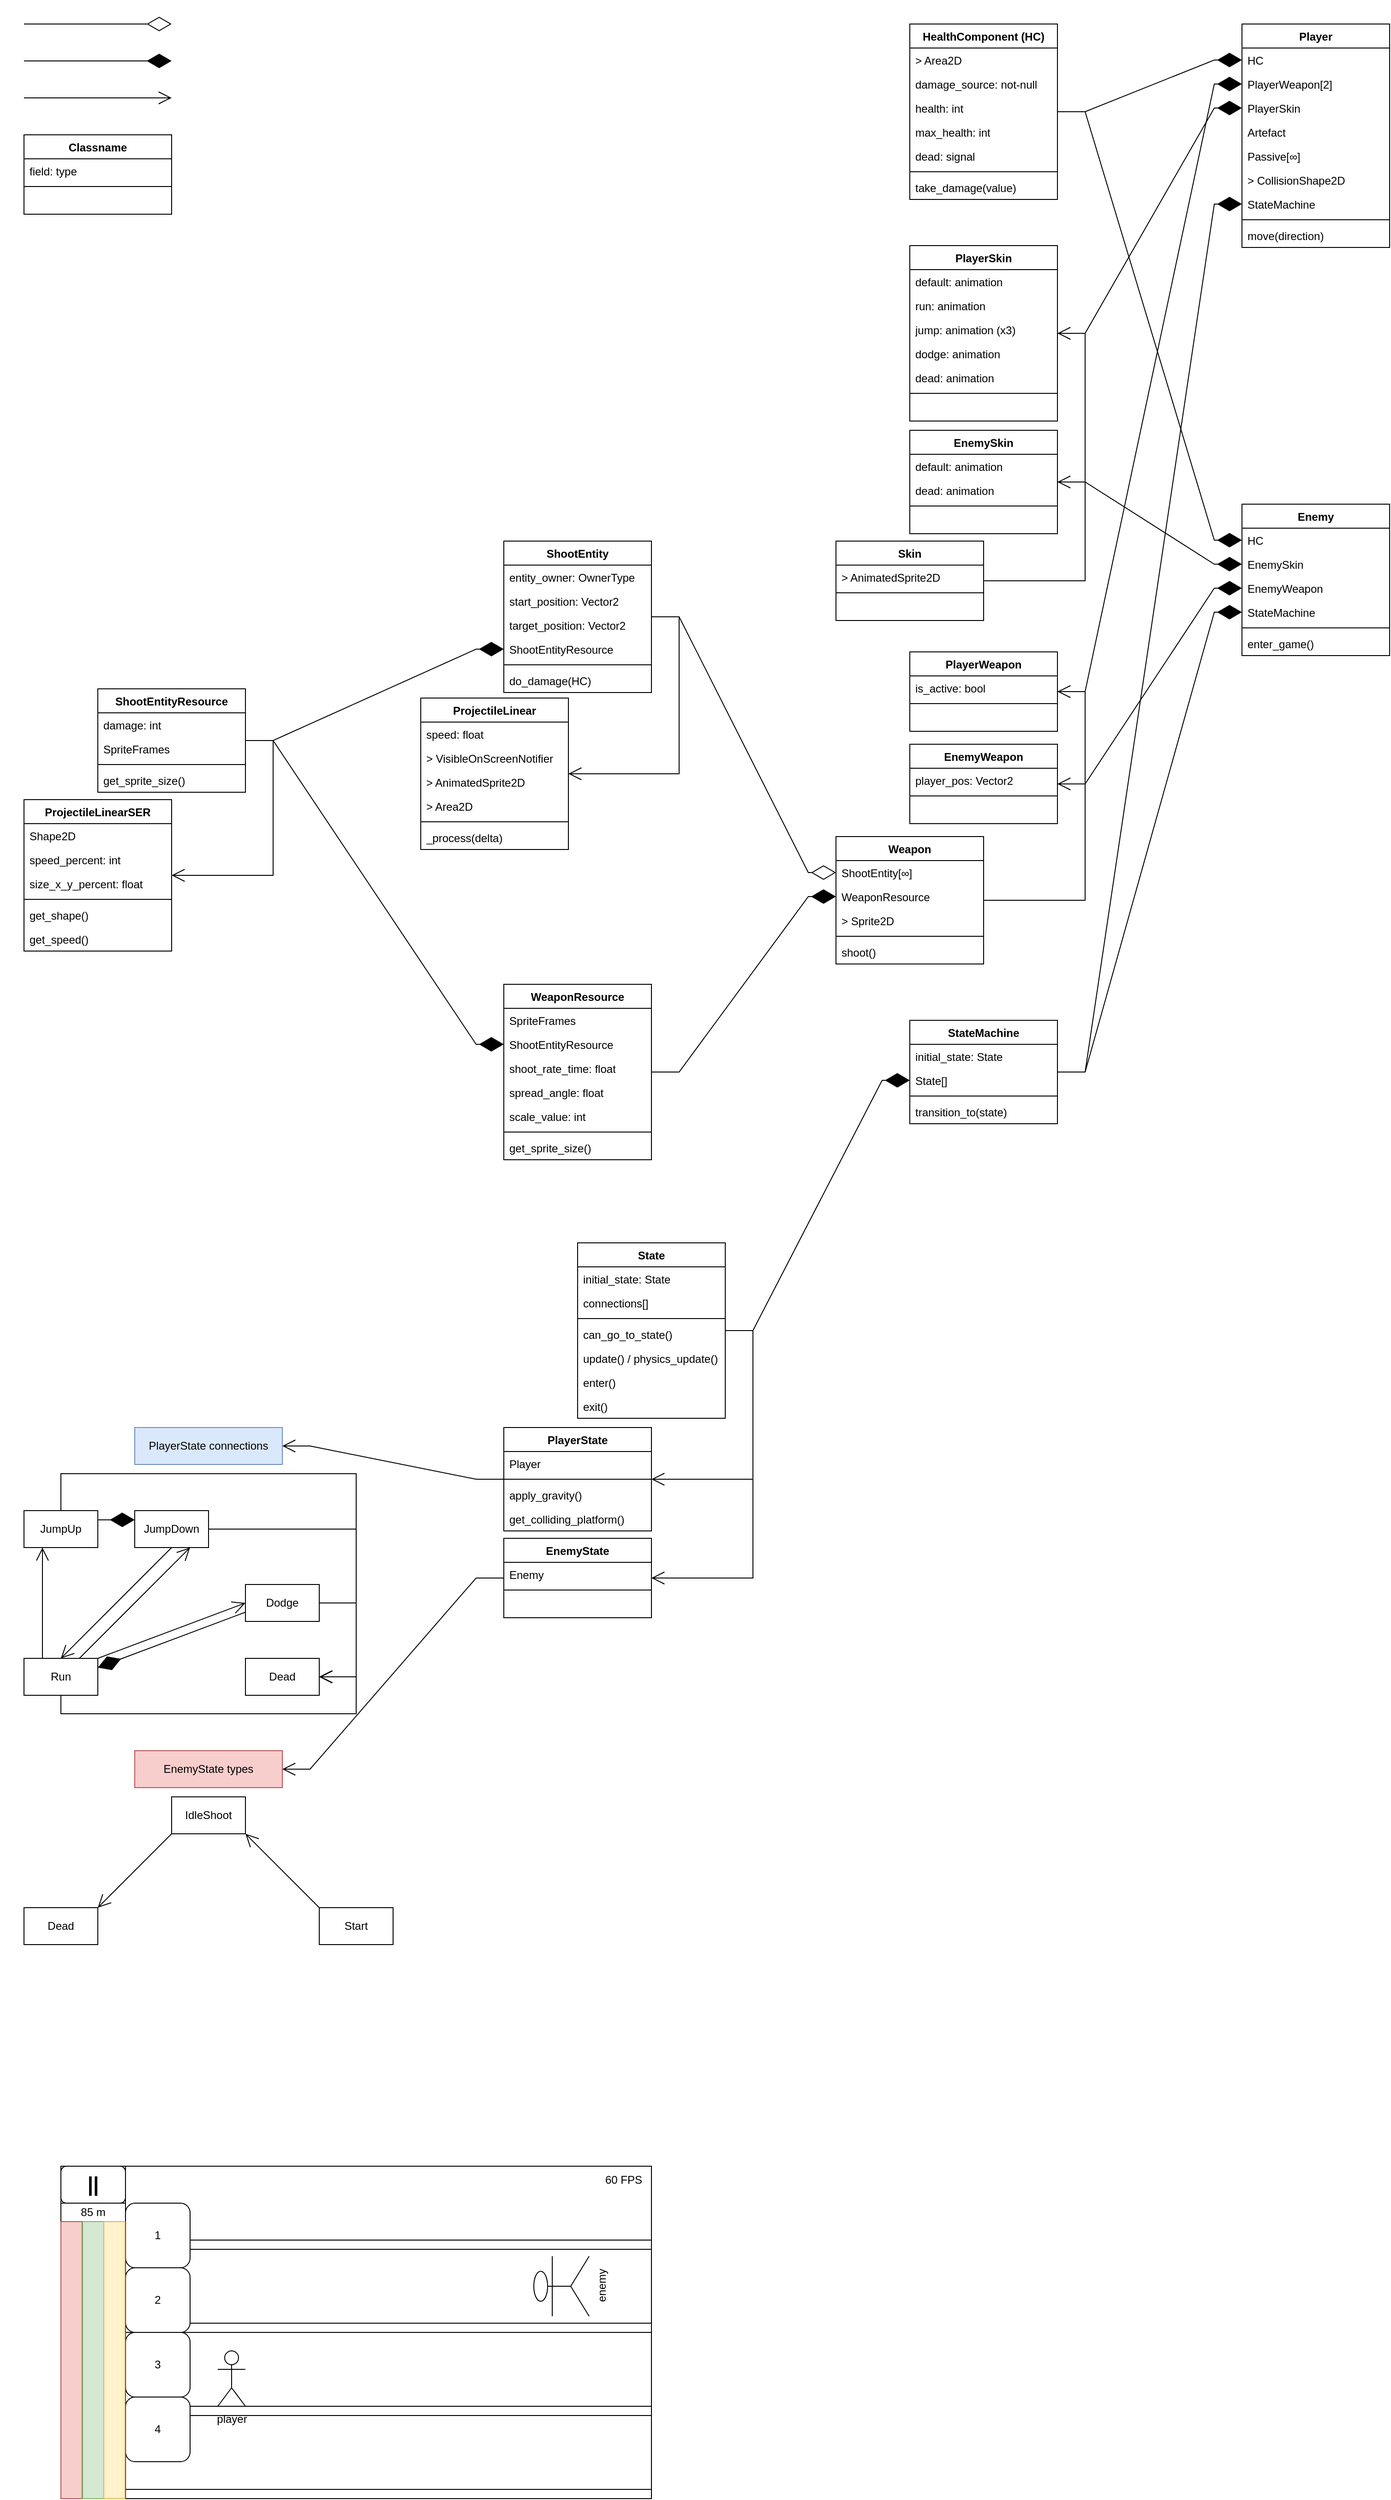 <mxfile version="21.2.8" type="device">
  <diagram id="C5RBs43oDa-KdzZeNtuy" name="Page-1">
    <mxGraphModel dx="778" dy="466" grid="1" gridSize="10" guides="1" tooltips="1" connect="1" arrows="1" fold="1" page="1" pageScale="1" pageWidth="2000" pageHeight="3000" background="none" math="0" shadow="0">
      <root>
        <mxCell id="WIyWlLk6GJQsqaUBKTNV-0" />
        <mxCell id="WIyWlLk6GJQsqaUBKTNV-1" parent="WIyWlLk6GJQsqaUBKTNV-0" />
        <mxCell id="VD52nFYe5I3vlR9p5LBa-3" value="" style="endArrow=diamondThin;endFill=0;endSize=24;html=1;rounded=0;edgeStyle=entityRelationEdgeStyle;" parent="WIyWlLk6GJQsqaUBKTNV-1" edge="1">
          <mxGeometry width="160" relative="1" as="geometry">
            <mxPoint x="40" y="40" as="sourcePoint" />
            <mxPoint x="200" y="40" as="targetPoint" />
          </mxGeometry>
        </mxCell>
        <mxCell id="VD52nFYe5I3vlR9p5LBa-4" value="" style="endArrow=diamondThin;endFill=1;endSize=24;html=1;rounded=0;edgeStyle=entityRelationEdgeStyle;" parent="WIyWlLk6GJQsqaUBKTNV-1" edge="1">
          <mxGeometry width="160" relative="1" as="geometry">
            <mxPoint x="40" y="80" as="sourcePoint" />
            <mxPoint x="200" y="80" as="targetPoint" />
          </mxGeometry>
        </mxCell>
        <mxCell id="VD52nFYe5I3vlR9p5LBa-8" value="Classname" style="swimlane;fontStyle=1;align=center;verticalAlign=top;childLayout=stackLayout;horizontal=1;startSize=26;horizontalStack=0;resizeParent=1;resizeParentMax=0;resizeLast=0;collapsible=1;marginBottom=0;whiteSpace=wrap;html=1;" parent="WIyWlLk6GJQsqaUBKTNV-1" vertex="1">
          <mxGeometry x="40" y="160" width="160" height="86" as="geometry">
            <mxRectangle x="40" y="160" width="100" height="30" as="alternateBounds" />
          </mxGeometry>
        </mxCell>
        <mxCell id="VD52nFYe5I3vlR9p5LBa-9" value="field: type" style="text;strokeColor=none;fillColor=none;align=left;verticalAlign=top;spacingLeft=4;spacingRight=4;overflow=hidden;rotatable=0;points=[[0,0.5],[1,0.5]];portConstraint=eastwest;whiteSpace=wrap;html=1;" parent="VD52nFYe5I3vlR9p5LBa-8" vertex="1">
          <mxGeometry y="26" width="160" height="26" as="geometry" />
        </mxCell>
        <mxCell id="VD52nFYe5I3vlR9p5LBa-10" value="" style="line;strokeWidth=1;fillColor=none;align=left;verticalAlign=middle;spacingTop=-1;spacingLeft=3;spacingRight=3;rotatable=0;labelPosition=right;points=[];portConstraint=eastwest;strokeColor=inherit;" parent="VD52nFYe5I3vlR9p5LBa-8" vertex="1">
          <mxGeometry y="52" width="160" height="8" as="geometry" />
        </mxCell>
        <mxCell id="VD52nFYe5I3vlR9p5LBa-11" value="&amp;nbsp;" style="text;strokeColor=none;fillColor=none;align=left;verticalAlign=top;spacingLeft=4;spacingRight=4;overflow=hidden;rotatable=0;points=[[0,0.5],[1,0.5]];portConstraint=eastwest;whiteSpace=wrap;html=1;" parent="VD52nFYe5I3vlR9p5LBa-8" vertex="1">
          <mxGeometry y="60" width="160" height="26" as="geometry" />
        </mxCell>
        <mxCell id="VD52nFYe5I3vlR9p5LBa-13" value="Weapon" style="swimlane;fontStyle=1;align=center;verticalAlign=top;childLayout=stackLayout;horizontal=1;startSize=26;horizontalStack=0;resizeParent=1;resizeParentMax=0;resizeLast=0;collapsible=1;marginBottom=0;whiteSpace=wrap;html=1;" parent="WIyWlLk6GJQsqaUBKTNV-1" vertex="1">
          <mxGeometry x="920" y="920" width="160" height="138" as="geometry">
            <mxRectangle x="40" y="160" width="100" height="30" as="alternateBounds" />
          </mxGeometry>
        </mxCell>
        <mxCell id="VD52nFYe5I3vlR9p5LBa-39" value="ShootEntity[∞]" style="text;strokeColor=none;fillColor=none;align=left;verticalAlign=top;spacingLeft=4;spacingRight=4;overflow=hidden;rotatable=0;points=[[0,0.5],[1,0.5]];portConstraint=eastwest;whiteSpace=wrap;html=1;" parent="VD52nFYe5I3vlR9p5LBa-13" vertex="1">
          <mxGeometry y="26" width="160" height="26" as="geometry" />
        </mxCell>
        <mxCell id="oSHONn_xp03-glR8O28O-10" value="WeaponResource" style="text;strokeColor=none;fillColor=none;align=left;verticalAlign=top;spacingLeft=4;spacingRight=4;overflow=hidden;rotatable=0;points=[[0,0.5],[1,0.5]];portConstraint=eastwest;whiteSpace=wrap;html=1;" parent="VD52nFYe5I3vlR9p5LBa-13" vertex="1">
          <mxGeometry y="52" width="160" height="26" as="geometry" />
        </mxCell>
        <mxCell id="oSHONn_xp03-glR8O28O-2" value="&amp;gt; Sprite2D" style="text;strokeColor=none;fillColor=none;align=left;verticalAlign=top;spacingLeft=4;spacingRight=4;overflow=hidden;rotatable=0;points=[[0,0.5],[1,0.5]];portConstraint=eastwest;whiteSpace=wrap;html=1;" parent="VD52nFYe5I3vlR9p5LBa-13" vertex="1">
          <mxGeometry y="78" width="160" height="26" as="geometry" />
        </mxCell>
        <mxCell id="VD52nFYe5I3vlR9p5LBa-15" value="" style="line;strokeWidth=1;fillColor=none;align=left;verticalAlign=middle;spacingTop=-1;spacingLeft=3;spacingRight=3;rotatable=0;labelPosition=right;points=[];portConstraint=eastwest;strokeColor=inherit;" parent="VD52nFYe5I3vlR9p5LBa-13" vertex="1">
          <mxGeometry y="104" width="160" height="8" as="geometry" />
        </mxCell>
        <mxCell id="VD52nFYe5I3vlR9p5LBa-16" value="shoot()" style="text;strokeColor=none;fillColor=none;align=left;verticalAlign=top;spacingLeft=4;spacingRight=4;overflow=hidden;rotatable=0;points=[[0,0.5],[1,0.5]];portConstraint=eastwest;whiteSpace=wrap;html=1;" parent="VD52nFYe5I3vlR9p5LBa-13" vertex="1">
          <mxGeometry y="112" width="160" height="26" as="geometry" />
        </mxCell>
        <mxCell id="VD52nFYe5I3vlR9p5LBa-17" value="Player" style="swimlane;fontStyle=1;align=center;verticalAlign=top;childLayout=stackLayout;horizontal=1;startSize=26;horizontalStack=0;resizeParent=1;resizeParentMax=0;resizeLast=0;collapsible=1;marginBottom=0;whiteSpace=wrap;html=1;" parent="WIyWlLk6GJQsqaUBKTNV-1" vertex="1">
          <mxGeometry x="1360" y="40" width="160" height="242" as="geometry">
            <mxRectangle x="40" y="160" width="100" height="30" as="alternateBounds" />
          </mxGeometry>
        </mxCell>
        <mxCell id="VD52nFYe5I3vlR9p5LBa-25" value="HC" style="text;align=left;verticalAlign=top;spacingLeft=4;spacingRight=4;overflow=hidden;rotatable=0;points=[[0,0.5],[1,0.5]];portConstraint=eastwest;" parent="VD52nFYe5I3vlR9p5LBa-17" vertex="1">
          <mxGeometry y="26" width="160" height="26" as="geometry" />
        </mxCell>
        <mxCell id="VD52nFYe5I3vlR9p5LBa-26" value="PlayerWeapon[2]" style="text;align=left;verticalAlign=top;spacingLeft=4;spacingRight=4;overflow=hidden;rotatable=0;points=[[0,0.5],[1,0.5]];portConstraint=eastwest;rounded=0;shadow=0;html=0;" parent="VD52nFYe5I3vlR9p5LBa-17" vertex="1">
          <mxGeometry y="52" width="160" height="26" as="geometry" />
        </mxCell>
        <mxCell id="VD52nFYe5I3vlR9p5LBa-40" value="PlayerSkin" style="text;align=left;verticalAlign=top;spacingLeft=4;spacingRight=4;overflow=hidden;rotatable=0;points=[[0,0.5],[1,0.5]];portConstraint=eastwest;rounded=0;shadow=0;html=0;" parent="VD52nFYe5I3vlR9p5LBa-17" vertex="1">
          <mxGeometry y="78" width="160" height="26" as="geometry" />
        </mxCell>
        <mxCell id="VD52nFYe5I3vlR9p5LBa-27" value="Artefact" style="text;align=left;verticalAlign=top;spacingLeft=4;spacingRight=4;overflow=hidden;rotatable=0;points=[[0,0.5],[1,0.5]];portConstraint=eastwest;rounded=0;shadow=0;html=0;" parent="VD52nFYe5I3vlR9p5LBa-17" vertex="1">
          <mxGeometry y="104" width="160" height="26" as="geometry" />
        </mxCell>
        <mxCell id="VD52nFYe5I3vlR9p5LBa-28" value="Passive[∞]" style="text;align=left;verticalAlign=top;spacingLeft=4;spacingRight=4;overflow=hidden;rotatable=0;points=[[0,0.5],[1,0.5]];portConstraint=eastwest;rounded=0;shadow=0;html=0;" parent="VD52nFYe5I3vlR9p5LBa-17" vertex="1">
          <mxGeometry y="130" width="160" height="26" as="geometry" />
        </mxCell>
        <mxCell id="kXJuFVU_EweGHnO-BuK2-26" value="&gt; CollisionShape2D" style="text;align=left;verticalAlign=top;spacingLeft=4;spacingRight=4;overflow=hidden;rotatable=0;points=[[0,0.5],[1,0.5]];portConstraint=eastwest;rounded=0;shadow=0;html=0;" parent="VD52nFYe5I3vlR9p5LBa-17" vertex="1">
          <mxGeometry y="156" width="160" height="26" as="geometry" />
        </mxCell>
        <mxCell id="FFvrLtfA2ml4wFldOVE6-37" value="StateMachine" style="text;align=left;verticalAlign=top;spacingLeft=4;spacingRight=4;overflow=hidden;rotatable=0;points=[[0,0.5],[1,0.5]];portConstraint=eastwest;rounded=0;shadow=0;html=0;" parent="VD52nFYe5I3vlR9p5LBa-17" vertex="1">
          <mxGeometry y="182" width="160" height="26" as="geometry" />
        </mxCell>
        <mxCell id="VD52nFYe5I3vlR9p5LBa-19" value="" style="line;strokeWidth=1;fillColor=none;align=left;verticalAlign=middle;spacingTop=-1;spacingLeft=3;spacingRight=3;rotatable=0;labelPosition=right;points=[];portConstraint=eastwest;strokeColor=inherit;" parent="VD52nFYe5I3vlR9p5LBa-17" vertex="1">
          <mxGeometry y="208" width="160" height="8" as="geometry" />
        </mxCell>
        <mxCell id="VD52nFYe5I3vlR9p5LBa-20" value="move(direction)" style="text;strokeColor=none;fillColor=none;align=left;verticalAlign=top;spacingLeft=4;spacingRight=4;overflow=hidden;rotatable=0;points=[[0,0.5],[1,0.5]];portConstraint=eastwest;whiteSpace=wrap;html=1;" parent="VD52nFYe5I3vlR9p5LBa-17" vertex="1">
          <mxGeometry y="216" width="160" height="26" as="geometry" />
        </mxCell>
        <mxCell id="VD52nFYe5I3vlR9p5LBa-32" value="HealthComponent (HC)" style="swimlane;fontStyle=1;align=center;verticalAlign=top;childLayout=stackLayout;horizontal=1;startSize=26;horizontalStack=0;resizeParent=1;resizeParentMax=0;resizeLast=0;collapsible=1;marginBottom=0;whiteSpace=wrap;html=1;" parent="WIyWlLk6GJQsqaUBKTNV-1" vertex="1">
          <mxGeometry x="1000" y="40" width="160" height="190" as="geometry">
            <mxRectangle x="40" y="160" width="100" height="30" as="alternateBounds" />
          </mxGeometry>
        </mxCell>
        <mxCell id="VD52nFYe5I3vlR9p5LBa-33" value="&amp;gt; Area2D" style="text;strokeColor=none;fillColor=none;align=left;verticalAlign=top;spacingLeft=4;spacingRight=4;overflow=hidden;rotatable=0;points=[[0,0.5],[1,0.5]];portConstraint=eastwest;whiteSpace=wrap;html=1;" parent="VD52nFYe5I3vlR9p5LBa-32" vertex="1">
          <mxGeometry y="26" width="160" height="26" as="geometry" />
        </mxCell>
        <mxCell id="VD52nFYe5I3vlR9p5LBa-41" value="damage_source: not-null" style="text;strokeColor=none;fillColor=none;align=left;verticalAlign=top;spacingLeft=4;spacingRight=4;overflow=hidden;rotatable=0;points=[[0,0.5],[1,0.5]];portConstraint=eastwest;whiteSpace=wrap;html=1;" parent="VD52nFYe5I3vlR9p5LBa-32" vertex="1">
          <mxGeometry y="52" width="160" height="26" as="geometry" />
        </mxCell>
        <mxCell id="VD52nFYe5I3vlR9p5LBa-37" value="health: int" style="text;strokeColor=none;fillColor=none;align=left;verticalAlign=top;spacingLeft=4;spacingRight=4;overflow=hidden;rotatable=0;points=[[0,0.5],[1,0.5]];portConstraint=eastwest;whiteSpace=wrap;html=1;" parent="VD52nFYe5I3vlR9p5LBa-32" vertex="1">
          <mxGeometry y="78" width="160" height="26" as="geometry" />
        </mxCell>
        <mxCell id="VD52nFYe5I3vlR9p5LBa-38" value="max_health: int" style="text;strokeColor=none;fillColor=none;align=left;verticalAlign=top;spacingLeft=4;spacingRight=4;overflow=hidden;rotatable=0;points=[[0,0.5],[1,0.5]];portConstraint=eastwest;whiteSpace=wrap;html=1;" parent="VD52nFYe5I3vlR9p5LBa-32" vertex="1">
          <mxGeometry y="104" width="160" height="26" as="geometry" />
        </mxCell>
        <mxCell id="kXJuFVU_EweGHnO-BuK2-45" value="dead: signal" style="text;strokeColor=none;fillColor=none;align=left;verticalAlign=top;spacingLeft=4;spacingRight=4;overflow=hidden;rotatable=0;points=[[0,0.5],[1,0.5]];portConstraint=eastwest;whiteSpace=wrap;html=1;" parent="VD52nFYe5I3vlR9p5LBa-32" vertex="1">
          <mxGeometry y="130" width="160" height="26" as="geometry" />
        </mxCell>
        <mxCell id="VD52nFYe5I3vlR9p5LBa-34" value="" style="line;strokeWidth=1;fillColor=none;align=left;verticalAlign=middle;spacingTop=-1;spacingLeft=3;spacingRight=3;rotatable=0;labelPosition=right;points=[];portConstraint=eastwest;strokeColor=inherit;" parent="VD52nFYe5I3vlR9p5LBa-32" vertex="1">
          <mxGeometry y="156" width="160" height="8" as="geometry" />
        </mxCell>
        <mxCell id="VD52nFYe5I3vlR9p5LBa-35" value="take_damage(value)" style="text;strokeColor=none;fillColor=none;align=left;verticalAlign=top;spacingLeft=4;spacingRight=4;overflow=hidden;rotatable=0;points=[[0,0.5],[1,0.5]];portConstraint=eastwest;whiteSpace=wrap;html=1;" parent="VD52nFYe5I3vlR9p5LBa-32" vertex="1">
          <mxGeometry y="164" width="160" height="26" as="geometry" />
        </mxCell>
        <mxCell id="VD52nFYe5I3vlR9p5LBa-43" value="Skin" style="swimlane;fontStyle=1;align=center;verticalAlign=top;childLayout=stackLayout;horizontal=1;startSize=26;horizontalStack=0;resizeParent=1;resizeParentMax=0;resizeLast=0;collapsible=1;marginBottom=0;whiteSpace=wrap;html=1;" parent="WIyWlLk6GJQsqaUBKTNV-1" vertex="1">
          <mxGeometry x="920" y="600" width="160" height="86" as="geometry">
            <mxRectangle x="40" y="160" width="100" height="30" as="alternateBounds" />
          </mxGeometry>
        </mxCell>
        <mxCell id="VD52nFYe5I3vlR9p5LBa-44" value="&amp;gt; AnimatedSprite2D" style="text;strokeColor=none;fillColor=none;align=left;verticalAlign=top;spacingLeft=4;spacingRight=4;overflow=hidden;rotatable=0;points=[[0,0.5],[1,0.5]];portConstraint=eastwest;whiteSpace=wrap;html=1;" parent="VD52nFYe5I3vlR9p5LBa-43" vertex="1">
          <mxGeometry y="26" width="160" height="26" as="geometry" />
        </mxCell>
        <mxCell id="VD52nFYe5I3vlR9p5LBa-45" value="" style="line;strokeWidth=1;fillColor=none;align=left;verticalAlign=middle;spacingTop=-1;spacingLeft=3;spacingRight=3;rotatable=0;labelPosition=right;points=[];portConstraint=eastwest;strokeColor=inherit;" parent="VD52nFYe5I3vlR9p5LBa-43" vertex="1">
          <mxGeometry y="52" width="160" height="8" as="geometry" />
        </mxCell>
        <mxCell id="VD52nFYe5I3vlR9p5LBa-46" value="&amp;nbsp;" style="text;strokeColor=none;fillColor=none;align=left;verticalAlign=top;spacingLeft=4;spacingRight=4;overflow=hidden;rotatable=0;points=[[0,0.5],[1,0.5]];portConstraint=eastwest;whiteSpace=wrap;html=1;" parent="VD52nFYe5I3vlR9p5LBa-43" vertex="1">
          <mxGeometry y="60" width="160" height="26" as="geometry" />
        </mxCell>
        <mxCell id="kXJuFVU_EweGHnO-BuK2-0" value="Enemy" style="swimlane;fontStyle=1;align=center;verticalAlign=top;childLayout=stackLayout;horizontal=1;startSize=26;horizontalStack=0;resizeParent=1;resizeParentMax=0;resizeLast=0;collapsible=1;marginBottom=0;whiteSpace=wrap;html=1;" parent="WIyWlLk6GJQsqaUBKTNV-1" vertex="1">
          <mxGeometry x="1360" y="560" width="160" height="164" as="geometry">
            <mxRectangle x="40" y="160" width="100" height="30" as="alternateBounds" />
          </mxGeometry>
        </mxCell>
        <mxCell id="kXJuFVU_EweGHnO-BuK2-1" value="HC" style="text;strokeColor=none;fillColor=none;align=left;verticalAlign=top;spacingLeft=4;spacingRight=4;overflow=hidden;rotatable=0;points=[[0,0.5],[1,0.5]];portConstraint=eastwest;whiteSpace=wrap;html=1;" parent="kXJuFVU_EweGHnO-BuK2-0" vertex="1">
          <mxGeometry y="26" width="160" height="26" as="geometry" />
        </mxCell>
        <mxCell id="kXJuFVU_EweGHnO-BuK2-48" value="EnemySkin" style="text;strokeColor=none;fillColor=none;align=left;verticalAlign=top;spacingLeft=4;spacingRight=4;overflow=hidden;rotatable=0;points=[[0,0.5],[1,0.5]];portConstraint=eastwest;whiteSpace=wrap;html=1;" parent="kXJuFVU_EweGHnO-BuK2-0" vertex="1">
          <mxGeometry y="52" width="160" height="26" as="geometry" />
        </mxCell>
        <mxCell id="kXJuFVU_EweGHnO-BuK2-70" value="EnemyWeapon" style="text;strokeColor=none;fillColor=none;align=left;verticalAlign=top;spacingLeft=4;spacingRight=4;overflow=hidden;rotatable=0;points=[[0,0.5],[1,0.5]];portConstraint=eastwest;whiteSpace=wrap;html=1;" parent="kXJuFVU_EweGHnO-BuK2-0" vertex="1">
          <mxGeometry y="78" width="160" height="26" as="geometry" />
        </mxCell>
        <mxCell id="FFvrLtfA2ml4wFldOVE6-39" value="StateMachine" style="text;strokeColor=none;fillColor=none;align=left;verticalAlign=top;spacingLeft=4;spacingRight=4;overflow=hidden;rotatable=0;points=[[0,0.5],[1,0.5]];portConstraint=eastwest;whiteSpace=wrap;html=1;" parent="kXJuFVU_EweGHnO-BuK2-0" vertex="1">
          <mxGeometry y="104" width="160" height="26" as="geometry" />
        </mxCell>
        <mxCell id="kXJuFVU_EweGHnO-BuK2-2" value="" style="line;strokeWidth=1;fillColor=none;align=left;verticalAlign=middle;spacingTop=-1;spacingLeft=3;spacingRight=3;rotatable=0;labelPosition=right;points=[];portConstraint=eastwest;strokeColor=inherit;" parent="kXJuFVU_EweGHnO-BuK2-0" vertex="1">
          <mxGeometry y="130" width="160" height="8" as="geometry" />
        </mxCell>
        <mxCell id="kXJuFVU_EweGHnO-BuK2-3" value="enter_game()" style="text;strokeColor=none;fillColor=none;align=left;verticalAlign=top;spacingLeft=4;spacingRight=4;overflow=hidden;rotatable=0;points=[[0,0.5],[1,0.5]];portConstraint=eastwest;whiteSpace=wrap;html=1;" parent="kXJuFVU_EweGHnO-BuK2-0" vertex="1">
          <mxGeometry y="138" width="160" height="26" as="geometry" />
        </mxCell>
        <mxCell id="kXJuFVU_EweGHnO-BuK2-4" value="EnemyWeapon" style="swimlane;fontStyle=1;align=center;verticalAlign=top;childLayout=stackLayout;horizontal=1;startSize=26;horizontalStack=0;resizeParent=1;resizeParentMax=0;resizeLast=0;collapsible=1;marginBottom=0;whiteSpace=wrap;html=1;" parent="WIyWlLk6GJQsqaUBKTNV-1" vertex="1">
          <mxGeometry x="1000" y="820" width="160" height="86" as="geometry">
            <mxRectangle x="40" y="160" width="100" height="30" as="alternateBounds" />
          </mxGeometry>
        </mxCell>
        <mxCell id="kXJuFVU_EweGHnO-BuK2-5" value="player_pos: Vector2" style="text;strokeColor=none;fillColor=none;align=left;verticalAlign=top;spacingLeft=4;spacingRight=4;overflow=hidden;rotatable=0;points=[[0,0.5],[1,0.5]];portConstraint=eastwest;whiteSpace=wrap;html=1;" parent="kXJuFVU_EweGHnO-BuK2-4" vertex="1">
          <mxGeometry y="26" width="160" height="26" as="geometry" />
        </mxCell>
        <mxCell id="kXJuFVU_EweGHnO-BuK2-6" value="" style="line;strokeWidth=1;fillColor=none;align=left;verticalAlign=middle;spacingTop=-1;spacingLeft=3;spacingRight=3;rotatable=0;labelPosition=right;points=[];portConstraint=eastwest;strokeColor=inherit;" parent="kXJuFVU_EweGHnO-BuK2-4" vertex="1">
          <mxGeometry y="52" width="160" height="8" as="geometry" />
        </mxCell>
        <mxCell id="kXJuFVU_EweGHnO-BuK2-7" value="&amp;nbsp;" style="text;strokeColor=none;fillColor=none;align=left;verticalAlign=top;spacingLeft=4;spacingRight=4;overflow=hidden;rotatable=0;points=[[0,0.5],[1,0.5]];portConstraint=eastwest;whiteSpace=wrap;html=1;" parent="kXJuFVU_EweGHnO-BuK2-4" vertex="1">
          <mxGeometry y="60" width="160" height="26" as="geometry" />
        </mxCell>
        <mxCell id="kXJuFVU_EweGHnO-BuK2-12" value="PlayerWeapon" style="swimlane;fontStyle=1;align=center;verticalAlign=top;childLayout=stackLayout;horizontal=1;startSize=26;horizontalStack=0;resizeParent=1;resizeParentMax=0;resizeLast=0;collapsible=1;marginBottom=0;whiteSpace=wrap;html=1;" parent="WIyWlLk6GJQsqaUBKTNV-1" vertex="1">
          <mxGeometry x="1000" y="720" width="160" height="86" as="geometry">
            <mxRectangle x="40" y="160" width="100" height="30" as="alternateBounds" />
          </mxGeometry>
        </mxCell>
        <mxCell id="kXJuFVU_EweGHnO-BuK2-13" value="is_active: bool" style="text;strokeColor=none;fillColor=none;align=left;verticalAlign=top;spacingLeft=4;spacingRight=4;overflow=hidden;rotatable=0;points=[[0,0.5],[1,0.5]];portConstraint=eastwest;whiteSpace=wrap;html=1;" parent="kXJuFVU_EweGHnO-BuK2-12" vertex="1">
          <mxGeometry y="26" width="160" height="26" as="geometry" />
        </mxCell>
        <mxCell id="kXJuFVU_EweGHnO-BuK2-14" value="" style="line;strokeWidth=1;fillColor=none;align=left;verticalAlign=middle;spacingTop=-1;spacingLeft=3;spacingRight=3;rotatable=0;labelPosition=right;points=[];portConstraint=eastwest;strokeColor=inherit;" parent="kXJuFVU_EweGHnO-BuK2-12" vertex="1">
          <mxGeometry y="52" width="160" height="8" as="geometry" />
        </mxCell>
        <mxCell id="kXJuFVU_EweGHnO-BuK2-15" value="&amp;nbsp;" style="text;strokeColor=none;fillColor=none;align=left;verticalAlign=top;spacingLeft=4;spacingRight=4;overflow=hidden;rotatable=0;points=[[0,0.5],[1,0.5]];portConstraint=eastwest;whiteSpace=wrap;html=1;" parent="kXJuFVU_EweGHnO-BuK2-12" vertex="1">
          <mxGeometry y="60" width="160" height="26" as="geometry" />
        </mxCell>
        <mxCell id="kXJuFVU_EweGHnO-BuK2-22" value="" style="endArrow=open;endFill=1;endSize=12;html=1;rounded=0;edgeStyle=entityRelationEdgeStyle;" parent="WIyWlLk6GJQsqaUBKTNV-1" edge="1">
          <mxGeometry width="160" relative="1" as="geometry">
            <mxPoint x="40" y="120" as="sourcePoint" />
            <mxPoint x="200" y="120" as="targetPoint" />
          </mxGeometry>
        </mxCell>
        <mxCell id="kXJuFVU_EweGHnO-BuK2-30" value="PlayerSkin" style="swimlane;fontStyle=1;align=center;verticalAlign=top;childLayout=stackLayout;horizontal=1;startSize=26;horizontalStack=0;resizeParent=1;resizeParentMax=0;resizeLast=0;collapsible=1;marginBottom=0;whiteSpace=wrap;html=1;" parent="WIyWlLk6GJQsqaUBKTNV-1" vertex="1">
          <mxGeometry x="1000" y="280" width="160" height="190" as="geometry">
            <mxRectangle x="720" y="560" width="100" height="30" as="alternateBounds" />
          </mxGeometry>
        </mxCell>
        <mxCell id="kXJuFVU_EweGHnO-BuK2-31" value="default: animation" style="text;strokeColor=none;fillColor=none;align=left;verticalAlign=top;spacingLeft=4;spacingRight=4;overflow=hidden;rotatable=0;points=[[0,0.5],[1,0.5]];portConstraint=eastwest;whiteSpace=wrap;html=1;" parent="kXJuFVU_EweGHnO-BuK2-30" vertex="1">
          <mxGeometry y="26" width="160" height="26" as="geometry" />
        </mxCell>
        <mxCell id="kXJuFVU_EweGHnO-BuK2-40" value="run: animation" style="text;strokeColor=none;fillColor=none;align=left;verticalAlign=top;spacingLeft=4;spacingRight=4;overflow=hidden;rotatable=0;points=[[0,0.5],[1,0.5]];portConstraint=eastwest;whiteSpace=wrap;html=1;" parent="kXJuFVU_EweGHnO-BuK2-30" vertex="1">
          <mxGeometry y="52" width="160" height="26" as="geometry" />
        </mxCell>
        <mxCell id="kXJuFVU_EweGHnO-BuK2-41" value="jump: animation (x3)" style="text;strokeColor=none;fillColor=none;align=left;verticalAlign=top;spacingLeft=4;spacingRight=4;overflow=hidden;rotatable=0;points=[[0,0.5],[1,0.5]];portConstraint=eastwest;whiteSpace=wrap;html=1;" parent="kXJuFVU_EweGHnO-BuK2-30" vertex="1">
          <mxGeometry y="78" width="160" height="26" as="geometry" />
        </mxCell>
        <mxCell id="kXJuFVU_EweGHnO-BuK2-42" value="dodge: animation" style="text;strokeColor=none;fillColor=none;align=left;verticalAlign=top;spacingLeft=4;spacingRight=4;overflow=hidden;rotatable=0;points=[[0,0.5],[1,0.5]];portConstraint=eastwest;whiteSpace=wrap;html=1;" parent="kXJuFVU_EweGHnO-BuK2-30" vertex="1">
          <mxGeometry y="104" width="160" height="26" as="geometry" />
        </mxCell>
        <mxCell id="kXJuFVU_EweGHnO-BuK2-43" value="dead: animation" style="text;strokeColor=none;fillColor=none;align=left;verticalAlign=top;spacingLeft=4;spacingRight=4;overflow=hidden;rotatable=0;points=[[0,0.5],[1,0.5]];portConstraint=eastwest;whiteSpace=wrap;html=1;" parent="kXJuFVU_EweGHnO-BuK2-30" vertex="1">
          <mxGeometry y="130" width="160" height="26" as="geometry" />
        </mxCell>
        <mxCell id="kXJuFVU_EweGHnO-BuK2-32" value="" style="line;strokeWidth=1;fillColor=none;align=left;verticalAlign=middle;spacingTop=-1;spacingLeft=3;spacingRight=3;rotatable=0;labelPosition=right;points=[];portConstraint=eastwest;strokeColor=inherit;" parent="kXJuFVU_EweGHnO-BuK2-30" vertex="1">
          <mxGeometry y="156" width="160" height="8" as="geometry" />
        </mxCell>
        <mxCell id="kXJuFVU_EweGHnO-BuK2-33" value="&amp;nbsp;" style="text;strokeColor=none;fillColor=none;align=left;verticalAlign=top;spacingLeft=4;spacingRight=4;overflow=hidden;rotatable=0;points=[[0,0.5],[1,0.5]];portConstraint=eastwest;whiteSpace=wrap;html=1;" parent="kXJuFVU_EweGHnO-BuK2-30" vertex="1">
          <mxGeometry y="164" width="160" height="26" as="geometry" />
        </mxCell>
        <mxCell id="kXJuFVU_EweGHnO-BuK2-36" value="EnemySkin" style="swimlane;fontStyle=1;align=center;verticalAlign=top;childLayout=stackLayout;horizontal=1;startSize=26;horizontalStack=0;resizeParent=1;resizeParentMax=0;resizeLast=0;collapsible=1;marginBottom=0;whiteSpace=wrap;html=1;" parent="WIyWlLk6GJQsqaUBKTNV-1" vertex="1">
          <mxGeometry x="1000" y="480" width="160" height="112" as="geometry">
            <mxRectangle x="40" y="160" width="100" height="30" as="alternateBounds" />
          </mxGeometry>
        </mxCell>
        <mxCell id="kXJuFVU_EweGHnO-BuK2-37" value="default: animation" style="text;strokeColor=none;fillColor=none;align=left;verticalAlign=top;spacingLeft=4;spacingRight=4;overflow=hidden;rotatable=0;points=[[0,0.5],[1,0.5]];portConstraint=eastwest;whiteSpace=wrap;html=1;" parent="kXJuFVU_EweGHnO-BuK2-36" vertex="1">
          <mxGeometry y="26" width="160" height="26" as="geometry" />
        </mxCell>
        <mxCell id="kXJuFVU_EweGHnO-BuK2-44" value="dead: animation" style="text;strokeColor=none;fillColor=none;align=left;verticalAlign=top;spacingLeft=4;spacingRight=4;overflow=hidden;rotatable=0;points=[[0,0.5],[1,0.5]];portConstraint=eastwest;whiteSpace=wrap;html=1;" parent="kXJuFVU_EweGHnO-BuK2-36" vertex="1">
          <mxGeometry y="52" width="160" height="26" as="geometry" />
        </mxCell>
        <mxCell id="kXJuFVU_EweGHnO-BuK2-38" value="" style="line;strokeWidth=1;fillColor=none;align=left;verticalAlign=middle;spacingTop=-1;spacingLeft=3;spacingRight=3;rotatable=0;labelPosition=right;points=[];portConstraint=eastwest;strokeColor=inherit;" parent="kXJuFVU_EweGHnO-BuK2-36" vertex="1">
          <mxGeometry y="78" width="160" height="8" as="geometry" />
        </mxCell>
        <mxCell id="kXJuFVU_EweGHnO-BuK2-39" value="&amp;nbsp;" style="text;strokeColor=none;fillColor=none;align=left;verticalAlign=top;spacingLeft=4;spacingRight=4;overflow=hidden;rotatable=0;points=[[0,0.5],[1,0.5]];portConstraint=eastwest;whiteSpace=wrap;html=1;" parent="kXJuFVU_EweGHnO-BuK2-36" vertex="1">
          <mxGeometry y="86" width="160" height="26" as="geometry" />
        </mxCell>
        <mxCell id="kXJuFVU_EweGHnO-BuK2-53" value="" style="endArrow=diamondThin;endFill=1;endSize=24;html=1;rounded=0;edgeStyle=entityRelationEdgeStyle;" parent="WIyWlLk6GJQsqaUBKTNV-1" source="VD52nFYe5I3vlR9p5LBa-32" target="VD52nFYe5I3vlR9p5LBa-25" edge="1">
          <mxGeometry width="160" relative="1" as="geometry">
            <mxPoint x="1200" y="310" as="sourcePoint" />
            <mxPoint x="1360" y="310" as="targetPoint" />
          </mxGeometry>
        </mxCell>
        <mxCell id="kXJuFVU_EweGHnO-BuK2-54" value="" style="endArrow=diamondThin;endFill=1;endSize=24;html=1;rounded=0;edgeStyle=entityRelationEdgeStyle;" parent="WIyWlLk6GJQsqaUBKTNV-1" source="kXJuFVU_EweGHnO-BuK2-30" target="VD52nFYe5I3vlR9p5LBa-40" edge="1">
          <mxGeometry width="160" relative="1" as="geometry">
            <mxPoint x="1230" y="290" as="sourcePoint" />
            <mxPoint x="1390" y="290" as="targetPoint" />
          </mxGeometry>
        </mxCell>
        <mxCell id="kXJuFVU_EweGHnO-BuK2-55" value="" style="endArrow=open;endFill=1;endSize=12;html=1;rounded=0;edgeStyle=entityRelationEdgeStyle;" parent="WIyWlLk6GJQsqaUBKTNV-1" source="VD52nFYe5I3vlR9p5LBa-43" target="kXJuFVU_EweGHnO-BuK2-36" edge="1">
          <mxGeometry width="160" relative="1" as="geometry">
            <mxPoint x="1240" y="912" as="sourcePoint" />
            <mxPoint x="1400" y="912" as="targetPoint" />
          </mxGeometry>
        </mxCell>
        <mxCell id="kXJuFVU_EweGHnO-BuK2-56" value="" style="endArrow=open;endFill=1;endSize=12;html=1;rounded=0;edgeStyle=entityRelationEdgeStyle;" parent="WIyWlLk6GJQsqaUBKTNV-1" source="VD52nFYe5I3vlR9p5LBa-43" target="kXJuFVU_EweGHnO-BuK2-30" edge="1">
          <mxGeometry width="160" relative="1" as="geometry">
            <mxPoint x="1440" y="350" as="sourcePoint" />
            <mxPoint x="1600" y="350" as="targetPoint" />
          </mxGeometry>
        </mxCell>
        <mxCell id="kXJuFVU_EweGHnO-BuK2-67" value="" style="endArrow=open;endFill=1;endSize=12;html=1;rounded=0;edgeStyle=entityRelationEdgeStyle;" parent="WIyWlLk6GJQsqaUBKTNV-1" source="VD52nFYe5I3vlR9p5LBa-13" target="kXJuFVU_EweGHnO-BuK2-12" edge="1">
          <mxGeometry width="160" relative="1" as="geometry">
            <mxPoint x="1190" y="870" as="sourcePoint" />
            <mxPoint x="1350" y="870" as="targetPoint" />
          </mxGeometry>
        </mxCell>
        <mxCell id="kXJuFVU_EweGHnO-BuK2-68" value="" style="endArrow=open;endFill=1;endSize=12;html=1;rounded=0;edgeStyle=entityRelationEdgeStyle;" parent="WIyWlLk6GJQsqaUBKTNV-1" source="VD52nFYe5I3vlR9p5LBa-13" target="kXJuFVU_EweGHnO-BuK2-4" edge="1">
          <mxGeometry width="160" relative="1" as="geometry">
            <mxPoint x="1230" y="1030" as="sourcePoint" />
            <mxPoint x="1390" y="1030" as="targetPoint" />
          </mxGeometry>
        </mxCell>
        <mxCell id="kXJuFVU_EweGHnO-BuK2-69" value="" style="endArrow=diamondThin;endFill=1;endSize=24;html=1;rounded=0;edgeStyle=entityRelationEdgeStyle;" parent="WIyWlLk6GJQsqaUBKTNV-1" source="kXJuFVU_EweGHnO-BuK2-12" target="VD52nFYe5I3vlR9p5LBa-26" edge="1">
          <mxGeometry width="160" relative="1" as="geometry">
            <mxPoint x="1440" y="615.09" as="sourcePoint" />
            <mxPoint x="1600" y="615.09" as="targetPoint" />
          </mxGeometry>
        </mxCell>
        <mxCell id="kXJuFVU_EweGHnO-BuK2-71" value="" style="endArrow=diamondThin;endFill=1;endSize=24;html=1;rounded=0;edgeStyle=entityRelationEdgeStyle;" parent="WIyWlLk6GJQsqaUBKTNV-1" source="kXJuFVU_EweGHnO-BuK2-4" target="kXJuFVU_EweGHnO-BuK2-70" edge="1">
          <mxGeometry width="160" relative="1" as="geometry">
            <mxPoint x="1680" y="900" as="sourcePoint" />
            <mxPoint x="1840" y="900" as="targetPoint" />
          </mxGeometry>
        </mxCell>
        <mxCell id="N8sAntu9Kxes0IaL37B0-0" value="ShootEntity" style="swimlane;fontStyle=1;align=center;verticalAlign=top;childLayout=stackLayout;horizontal=1;startSize=26;horizontalStack=0;resizeParent=1;resizeParentMax=0;resizeLast=0;collapsible=1;marginBottom=0;whiteSpace=wrap;html=1;" parent="WIyWlLk6GJQsqaUBKTNV-1" vertex="1">
          <mxGeometry x="560" y="600" width="160" height="164" as="geometry">
            <mxRectangle x="40" y="160" width="100" height="30" as="alternateBounds" />
          </mxGeometry>
        </mxCell>
        <mxCell id="N8sAntu9Kxes0IaL37B0-1" value="entity_owner: OwnerType" style="text;strokeColor=none;fillColor=none;align=left;verticalAlign=top;spacingLeft=4;spacingRight=4;overflow=hidden;rotatable=0;points=[[0,0.5],[1,0.5]];portConstraint=eastwest;whiteSpace=wrap;html=1;" parent="N8sAntu9Kxes0IaL37B0-0" vertex="1">
          <mxGeometry y="26" width="160" height="26" as="geometry" />
        </mxCell>
        <mxCell id="N8sAntu9Kxes0IaL37B0-4" value="start_position: Vector2" style="text;strokeColor=none;fillColor=none;align=left;verticalAlign=top;spacingLeft=4;spacingRight=4;overflow=hidden;rotatable=0;points=[[0,0.5],[1,0.5]];portConstraint=eastwest;whiteSpace=wrap;html=1;" parent="N8sAntu9Kxes0IaL37B0-0" vertex="1">
          <mxGeometry y="52" width="160" height="26" as="geometry" />
        </mxCell>
        <mxCell id="N8sAntu9Kxes0IaL37B0-5" value="target_position: Vector2" style="text;strokeColor=none;fillColor=none;align=left;verticalAlign=top;spacingLeft=4;spacingRight=4;overflow=hidden;rotatable=0;points=[[0,0.5],[1,0.5]];portConstraint=eastwest;whiteSpace=wrap;html=1;" parent="N8sAntu9Kxes0IaL37B0-0" vertex="1">
          <mxGeometry y="78" width="160" height="26" as="geometry" />
        </mxCell>
        <mxCell id="N8sAntu9Kxes0IaL37B0-6" value="ShootEntityResource" style="text;strokeColor=none;fillColor=none;align=left;verticalAlign=top;spacingLeft=4;spacingRight=4;overflow=hidden;rotatable=0;points=[[0,0.5],[1,0.5]];portConstraint=eastwest;whiteSpace=wrap;html=1;" parent="N8sAntu9Kxes0IaL37B0-0" vertex="1">
          <mxGeometry y="104" width="160" height="26" as="geometry" />
        </mxCell>
        <mxCell id="N8sAntu9Kxes0IaL37B0-2" value="" style="line;strokeWidth=1;fillColor=none;align=left;verticalAlign=middle;spacingTop=-1;spacingLeft=3;spacingRight=3;rotatable=0;labelPosition=right;points=[];portConstraint=eastwest;strokeColor=inherit;" parent="N8sAntu9Kxes0IaL37B0-0" vertex="1">
          <mxGeometry y="130" width="160" height="8" as="geometry" />
        </mxCell>
        <mxCell id="N8sAntu9Kxes0IaL37B0-3" value="do_damage(HC)" style="text;strokeColor=none;fillColor=none;align=left;verticalAlign=top;spacingLeft=4;spacingRight=4;overflow=hidden;rotatable=0;points=[[0,0.5],[1,0.5]];portConstraint=eastwest;whiteSpace=wrap;html=1;" parent="N8sAntu9Kxes0IaL37B0-0" vertex="1">
          <mxGeometry y="138" width="160" height="26" as="geometry" />
        </mxCell>
        <mxCell id="N8sAntu9Kxes0IaL37B0-15" value="" style="endArrow=diamondThin;endFill=1;endSize=24;html=1;rounded=0;edgeStyle=entityRelationEdgeStyle;" parent="WIyWlLk6GJQsqaUBKTNV-1" source="VD52nFYe5I3vlR9p5LBa-32" target="kXJuFVU_EweGHnO-BuK2-1" edge="1">
          <mxGeometry width="160" relative="1" as="geometry">
            <mxPoint x="1170" y="145" as="sourcePoint" />
            <mxPoint x="1370" y="89" as="targetPoint" />
          </mxGeometry>
        </mxCell>
        <mxCell id="N8sAntu9Kxes0IaL37B0-16" value="" style="endArrow=diamondThin;endFill=1;endSize=24;html=1;rounded=0;edgeStyle=entityRelationEdgeStyle;" parent="WIyWlLk6GJQsqaUBKTNV-1" source="kXJuFVU_EweGHnO-BuK2-36" target="kXJuFVU_EweGHnO-BuK2-48" edge="1">
          <mxGeometry width="160" relative="1" as="geometry">
            <mxPoint x="1170" y="145" as="sourcePoint" />
            <mxPoint x="1370" y="369" as="targetPoint" />
          </mxGeometry>
        </mxCell>
        <mxCell id="N8sAntu9Kxes0IaL37B0-18" value="ProjectileLinear" style="swimlane;fontStyle=1;align=center;verticalAlign=top;childLayout=stackLayout;horizontal=1;startSize=26;horizontalStack=0;resizeParent=1;resizeParentMax=0;resizeLast=0;collapsible=1;marginBottom=0;whiteSpace=wrap;html=1;" parent="WIyWlLk6GJQsqaUBKTNV-1" vertex="1">
          <mxGeometry x="470" y="770" width="160" height="164" as="geometry">
            <mxRectangle x="40" y="160" width="100" height="30" as="alternateBounds" />
          </mxGeometry>
        </mxCell>
        <mxCell id="N8sAntu9Kxes0IaL37B0-19" value="speed: float" style="text;strokeColor=none;fillColor=none;align=left;verticalAlign=top;spacingLeft=4;spacingRight=4;overflow=hidden;rotatable=0;points=[[0,0.5],[1,0.5]];portConstraint=eastwest;whiteSpace=wrap;html=1;" parent="N8sAntu9Kxes0IaL37B0-18" vertex="1">
          <mxGeometry y="26" width="160" height="26" as="geometry" />
        </mxCell>
        <mxCell id="N8sAntu9Kxes0IaL37B0-24" value="&amp;gt; VisibleOnScreenNotifier" style="text;strokeColor=none;fillColor=none;align=left;verticalAlign=top;spacingLeft=4;spacingRight=4;overflow=hidden;rotatable=0;points=[[0,0.5],[1,0.5]];portConstraint=eastwest;whiteSpace=wrap;html=1;" parent="N8sAntu9Kxes0IaL37B0-18" vertex="1">
          <mxGeometry y="52" width="160" height="26" as="geometry" />
        </mxCell>
        <mxCell id="qw3W-J6uVzcTqmUlA8zc-1" value="&amp;gt; AnimatedSprite2D" style="text;strokeColor=none;fillColor=none;align=left;verticalAlign=top;spacingLeft=4;spacingRight=4;overflow=hidden;rotatable=0;points=[[0,0.5],[1,0.5]];portConstraint=eastwest;whiteSpace=wrap;html=1;" parent="N8sAntu9Kxes0IaL37B0-18" vertex="1">
          <mxGeometry y="78" width="160" height="26" as="geometry" />
        </mxCell>
        <mxCell id="qw3W-J6uVzcTqmUlA8zc-2" value="&amp;gt; Area2D" style="text;strokeColor=none;fillColor=none;align=left;verticalAlign=top;spacingLeft=4;spacingRight=4;overflow=hidden;rotatable=0;points=[[0,0.5],[1,0.5]];portConstraint=eastwest;whiteSpace=wrap;html=1;" parent="N8sAntu9Kxes0IaL37B0-18" vertex="1">
          <mxGeometry y="104" width="160" height="26" as="geometry" />
        </mxCell>
        <mxCell id="N8sAntu9Kxes0IaL37B0-22" value="" style="line;strokeWidth=1;fillColor=none;align=left;verticalAlign=middle;spacingTop=-1;spacingLeft=3;spacingRight=3;rotatable=0;labelPosition=right;points=[];portConstraint=eastwest;strokeColor=inherit;" parent="N8sAntu9Kxes0IaL37B0-18" vertex="1">
          <mxGeometry y="130" width="160" height="8" as="geometry" />
        </mxCell>
        <mxCell id="N8sAntu9Kxes0IaL37B0-23" value="_process(delta)" style="text;strokeColor=none;fillColor=none;align=left;verticalAlign=top;spacingLeft=4;spacingRight=4;overflow=hidden;rotatable=0;points=[[0,0.5],[1,0.5]];portConstraint=eastwest;whiteSpace=wrap;html=1;" parent="N8sAntu9Kxes0IaL37B0-18" vertex="1">
          <mxGeometry y="138" width="160" height="26" as="geometry" />
        </mxCell>
        <mxCell id="N8sAntu9Kxes0IaL37B0-26" value="" style="endArrow=open;endFill=1;endSize=12;html=1;rounded=0;edgeStyle=entityRelationEdgeStyle;" parent="WIyWlLk6GJQsqaUBKTNV-1" source="N8sAntu9Kxes0IaL37B0-0" target="N8sAntu9Kxes0IaL37B0-18" edge="1">
          <mxGeometry width="160" relative="1" as="geometry">
            <mxPoint x="640" y="826" as="sourcePoint" />
            <mxPoint x="680" y="840" as="targetPoint" />
          </mxGeometry>
        </mxCell>
        <mxCell id="oSHONn_xp03-glR8O28O-1" value="" style="endArrow=diamondThin;endFill=0;endSize=24;html=1;rounded=0;edgeStyle=entityRelationEdgeStyle;" parent="WIyWlLk6GJQsqaUBKTNV-1" source="N8sAntu9Kxes0IaL37B0-0" target="VD52nFYe5I3vlR9p5LBa-39" edge="1">
          <mxGeometry width="160" relative="1" as="geometry">
            <mxPoint x="420" y="535.41" as="sourcePoint" />
            <mxPoint x="580" y="535.41" as="targetPoint" />
          </mxGeometry>
        </mxCell>
        <mxCell id="oSHONn_xp03-glR8O28O-4" value="WeaponResource" style="swimlane;fontStyle=1;align=center;verticalAlign=top;childLayout=stackLayout;horizontal=1;startSize=26;horizontalStack=0;resizeParent=1;resizeParentMax=0;resizeLast=0;collapsible=1;marginBottom=0;whiteSpace=wrap;html=1;" parent="WIyWlLk6GJQsqaUBKTNV-1" vertex="1">
          <mxGeometry x="560" y="1080" width="160" height="190" as="geometry">
            <mxRectangle x="40" y="160" width="100" height="30" as="alternateBounds" />
          </mxGeometry>
        </mxCell>
        <mxCell id="oSHONn_xp03-glR8O28O-9" value="SpriteFrames" style="text;strokeColor=none;fillColor=none;align=left;verticalAlign=top;spacingLeft=4;spacingRight=4;overflow=hidden;rotatable=0;points=[[0,0.5],[1,0.5]];portConstraint=eastwest;whiteSpace=wrap;html=1;" parent="oSHONn_xp03-glR8O28O-4" vertex="1">
          <mxGeometry y="26" width="160" height="26" as="geometry" />
        </mxCell>
        <mxCell id="oSHONn_xp03-glR8O28O-8" value="ShootEntityResource" style="text;strokeColor=none;fillColor=none;align=left;verticalAlign=top;spacingLeft=4;spacingRight=4;overflow=hidden;rotatable=0;points=[[0,0.5],[1,0.5]];portConstraint=eastwest;whiteSpace=wrap;html=1;" parent="oSHONn_xp03-glR8O28O-4" vertex="1">
          <mxGeometry y="52" width="160" height="26" as="geometry" />
        </mxCell>
        <mxCell id="oSHONn_xp03-glR8O28O-20" value="shoot_rate_time: float" style="text;strokeColor=none;fillColor=none;align=left;verticalAlign=top;spacingLeft=4;spacingRight=4;overflow=hidden;rotatable=0;points=[[0,0.5],[1,0.5]];portConstraint=eastwest;whiteSpace=wrap;html=1;" parent="oSHONn_xp03-glR8O28O-4" vertex="1">
          <mxGeometry y="78" width="160" height="26" as="geometry" />
        </mxCell>
        <mxCell id="kXJuFVU_EweGHnO-BuK2-25" value="spread_angle: float" style="text;strokeColor=none;fillColor=none;align=left;verticalAlign=top;spacingLeft=4;spacingRight=4;overflow=hidden;rotatable=0;points=[[0,0.5],[1,0.5]];portConstraint=eastwest;whiteSpace=wrap;html=1;" parent="oSHONn_xp03-glR8O28O-4" vertex="1">
          <mxGeometry y="104" width="160" height="26" as="geometry" />
        </mxCell>
        <mxCell id="ANdmVtWdvnO08UkySI39-5" value="scale_value: int" style="text;strokeColor=none;fillColor=none;align=left;verticalAlign=top;spacingLeft=4;spacingRight=4;overflow=hidden;rotatable=0;points=[[0,0.5],[1,0.5]];portConstraint=eastwest;whiteSpace=wrap;html=1;" parent="oSHONn_xp03-glR8O28O-4" vertex="1">
          <mxGeometry y="130" width="160" height="26" as="geometry" />
        </mxCell>
        <mxCell id="oSHONn_xp03-glR8O28O-6" value="" style="line;strokeWidth=1;fillColor=none;align=left;verticalAlign=middle;spacingTop=-1;spacingLeft=3;spacingRight=3;rotatable=0;labelPosition=right;points=[];portConstraint=eastwest;strokeColor=inherit;" parent="oSHONn_xp03-glR8O28O-4" vertex="1">
          <mxGeometry y="156" width="160" height="8" as="geometry" />
        </mxCell>
        <mxCell id="oSHONn_xp03-glR8O28O-7" value="get_sprite_size()" style="text;strokeColor=none;fillColor=none;align=left;verticalAlign=top;spacingLeft=4;spacingRight=4;overflow=hidden;rotatable=0;points=[[0,0.5],[1,0.5]];portConstraint=eastwest;whiteSpace=wrap;html=1;" parent="oSHONn_xp03-glR8O28O-4" vertex="1">
          <mxGeometry y="164" width="160" height="26" as="geometry" />
        </mxCell>
        <mxCell id="oSHONn_xp03-glR8O28O-11" value="" style="endArrow=diamondThin;endFill=1;endSize=24;html=1;rounded=0;edgeStyle=entityRelationEdgeStyle;" parent="WIyWlLk6GJQsqaUBKTNV-1" source="oSHONn_xp03-glR8O28O-4" target="oSHONn_xp03-glR8O28O-10" edge="1">
          <mxGeometry width="160" relative="1" as="geometry">
            <mxPoint x="950" y="1250" as="sourcePoint" />
            <mxPoint x="1030" y="1270" as="targetPoint" />
          </mxGeometry>
        </mxCell>
        <mxCell id="oSHONn_xp03-glR8O28O-12" value="ShootEntityResource" style="swimlane;fontStyle=1;align=center;verticalAlign=top;childLayout=stackLayout;horizontal=1;startSize=26;horizontalStack=0;resizeParent=1;resizeParentMax=0;resizeLast=0;collapsible=1;marginBottom=0;whiteSpace=wrap;html=1;" parent="WIyWlLk6GJQsqaUBKTNV-1" vertex="1">
          <mxGeometry x="120" y="760" width="160" height="112" as="geometry">
            <mxRectangle x="40" y="160" width="100" height="30" as="alternateBounds" />
          </mxGeometry>
        </mxCell>
        <mxCell id="ANdmVtWdvnO08UkySI39-2" value="damage: int" style="text;strokeColor=none;fillColor=none;align=left;verticalAlign=top;spacingLeft=4;spacingRight=4;overflow=hidden;rotatable=0;points=[[0,0.5],[1,0.5]];portConstraint=eastwest;whiteSpace=wrap;html=1;" parent="oSHONn_xp03-glR8O28O-12" vertex="1">
          <mxGeometry y="26" width="160" height="26" as="geometry" />
        </mxCell>
        <mxCell id="oSHONn_xp03-glR8O28O-13" value="SpriteFrames" style="text;strokeColor=none;fillColor=none;align=left;verticalAlign=top;spacingLeft=4;spacingRight=4;overflow=hidden;rotatable=0;points=[[0,0.5],[1,0.5]];portConstraint=eastwest;whiteSpace=wrap;html=1;" parent="oSHONn_xp03-glR8O28O-12" vertex="1">
          <mxGeometry y="52" width="160" height="26" as="geometry" />
        </mxCell>
        <mxCell id="oSHONn_xp03-glR8O28O-18" value="" style="line;strokeWidth=1;fillColor=none;align=left;verticalAlign=middle;spacingTop=-1;spacingLeft=3;spacingRight=3;rotatable=0;labelPosition=right;points=[];portConstraint=eastwest;strokeColor=inherit;" parent="oSHONn_xp03-glR8O28O-12" vertex="1">
          <mxGeometry y="78" width="160" height="8" as="geometry" />
        </mxCell>
        <mxCell id="oSHONn_xp03-glR8O28O-19" value="get_sprite_size()" style="text;strokeColor=none;fillColor=none;align=left;verticalAlign=top;spacingLeft=4;spacingRight=4;overflow=hidden;rotatable=0;points=[[0,0.5],[1,0.5]];portConstraint=eastwest;whiteSpace=wrap;html=1;" parent="oSHONn_xp03-glR8O28O-12" vertex="1">
          <mxGeometry y="86" width="160" height="26" as="geometry" />
        </mxCell>
        <mxCell id="iMyqDfKPMpWEpaTuACJC-0" value="ProjectileLinearSER" style="swimlane;fontStyle=1;align=center;verticalAlign=top;childLayout=stackLayout;horizontal=1;startSize=26;horizontalStack=0;resizeParent=1;resizeParentMax=0;resizeLast=0;collapsible=1;marginBottom=0;whiteSpace=wrap;html=1;" parent="WIyWlLk6GJQsqaUBKTNV-1" vertex="1">
          <mxGeometry x="40" y="880" width="160" height="164" as="geometry">
            <mxRectangle x="40" y="160" width="100" height="30" as="alternateBounds" />
          </mxGeometry>
        </mxCell>
        <mxCell id="ANdmVtWdvnO08UkySI39-3" value="Shape2D" style="text;strokeColor=none;fillColor=none;align=left;verticalAlign=top;spacingLeft=4;spacingRight=4;overflow=hidden;rotatable=0;points=[[0,0.5],[1,0.5]];portConstraint=eastwest;whiteSpace=wrap;html=1;" parent="iMyqDfKPMpWEpaTuACJC-0" vertex="1">
          <mxGeometry y="26" width="160" height="26" as="geometry" />
        </mxCell>
        <mxCell id="iMyqDfKPMpWEpaTuACJC-5" value="speed_percent: int" style="text;strokeColor=none;fillColor=none;align=left;verticalAlign=top;spacingLeft=4;spacingRight=4;overflow=hidden;rotatable=0;points=[[0,0.5],[1,0.5]];portConstraint=eastwest;whiteSpace=wrap;html=1;" parent="iMyqDfKPMpWEpaTuACJC-0" vertex="1">
          <mxGeometry y="52" width="160" height="26" as="geometry" />
        </mxCell>
        <mxCell id="iMyqDfKPMpWEpaTuACJC-4" value="size_x_y_percent: float" style="text;strokeColor=none;fillColor=none;align=left;verticalAlign=top;spacingLeft=4;spacingRight=4;overflow=hidden;rotatable=0;points=[[0,0.5],[1,0.5]];portConstraint=eastwest;whiteSpace=wrap;html=1;" parent="iMyqDfKPMpWEpaTuACJC-0" vertex="1">
          <mxGeometry y="78" width="160" height="26" as="geometry" />
        </mxCell>
        <mxCell id="iMyqDfKPMpWEpaTuACJC-2" value="" style="line;strokeWidth=1;fillColor=none;align=left;verticalAlign=middle;spacingTop=-1;spacingLeft=3;spacingRight=3;rotatable=0;labelPosition=right;points=[];portConstraint=eastwest;strokeColor=inherit;" parent="iMyqDfKPMpWEpaTuACJC-0" vertex="1">
          <mxGeometry y="104" width="160" height="8" as="geometry" />
        </mxCell>
        <mxCell id="iMyqDfKPMpWEpaTuACJC-3" value="get_shape()" style="text;strokeColor=none;fillColor=none;align=left;verticalAlign=top;spacingLeft=4;spacingRight=4;overflow=hidden;rotatable=0;points=[[0,0.5],[1,0.5]];portConstraint=eastwest;whiteSpace=wrap;html=1;" parent="iMyqDfKPMpWEpaTuACJC-0" vertex="1">
          <mxGeometry y="112" width="160" height="26" as="geometry" />
        </mxCell>
        <mxCell id="ANdmVtWdvnO08UkySI39-4" value="get_speed()" style="text;strokeColor=none;fillColor=none;align=left;verticalAlign=top;spacingLeft=4;spacingRight=4;overflow=hidden;rotatable=0;points=[[0,0.5],[1,0.5]];portConstraint=eastwest;whiteSpace=wrap;html=1;" parent="iMyqDfKPMpWEpaTuACJC-0" vertex="1">
          <mxGeometry y="138" width="160" height="26" as="geometry" />
        </mxCell>
        <mxCell id="ANdmVtWdvnO08UkySI39-0" value="" style="endArrow=diamondThin;endFill=1;endSize=24;html=1;rounded=0;edgeStyle=entityRelationEdgeStyle;" parent="WIyWlLk6GJQsqaUBKTNV-1" source="oSHONn_xp03-glR8O28O-12" target="N8sAntu9Kxes0IaL37B0-6" edge="1">
          <mxGeometry width="160" relative="1" as="geometry">
            <mxPoint x="340" y="500" as="sourcePoint" />
            <mxPoint x="500" y="500" as="targetPoint" />
          </mxGeometry>
        </mxCell>
        <mxCell id="ANdmVtWdvnO08UkySI39-1" value="" style="endArrow=open;endFill=1;endSize=12;html=1;rounded=0;edgeStyle=entityRelationEdgeStyle;" parent="WIyWlLk6GJQsqaUBKTNV-1" source="oSHONn_xp03-glR8O28O-12" target="iMyqDfKPMpWEpaTuACJC-0" edge="1">
          <mxGeometry width="160" relative="1" as="geometry">
            <mxPoint x="170" y="550" as="sourcePoint" />
            <mxPoint x="330" y="550" as="targetPoint" />
          </mxGeometry>
        </mxCell>
        <mxCell id="ANdmVtWdvnO08UkySI39-6" value="" style="endArrow=diamondThin;endFill=1;endSize=24;html=1;rounded=0;edgeStyle=entityRelationEdgeStyle;" parent="WIyWlLk6GJQsqaUBKTNV-1" source="oSHONn_xp03-glR8O28O-12" target="oSHONn_xp03-glR8O28O-8" edge="1">
          <mxGeometry width="160" relative="1" as="geometry">
            <mxPoint x="280" y="862.23" as="sourcePoint" />
            <mxPoint x="440" y="862.23" as="targetPoint" />
          </mxGeometry>
        </mxCell>
        <mxCell id="KwmQBB_kxwR-veuul-sJ-0" value="Run" style="rounded=0;whiteSpace=wrap;html=1;" parent="WIyWlLk6GJQsqaUBKTNV-1" vertex="1">
          <mxGeometry x="40" y="1810" width="80" height="40" as="geometry" />
        </mxCell>
        <mxCell id="KwmQBB_kxwR-veuul-sJ-1" value="JumpUp" style="rounded=0;whiteSpace=wrap;html=1;" parent="WIyWlLk6GJQsqaUBKTNV-1" vertex="1">
          <mxGeometry x="40" y="1650" width="80" height="40" as="geometry" />
        </mxCell>
        <mxCell id="KwmQBB_kxwR-veuul-sJ-2" value="JumpDown" style="rounded=0;whiteSpace=wrap;html=1;" parent="WIyWlLk6GJQsqaUBKTNV-1" vertex="1">
          <mxGeometry x="160" y="1650" width="80" height="40" as="geometry" />
        </mxCell>
        <mxCell id="KwmQBB_kxwR-veuul-sJ-3" value="Dodge" style="rounded=0;whiteSpace=wrap;html=1;" parent="WIyWlLk6GJQsqaUBKTNV-1" vertex="1">
          <mxGeometry x="280" y="1730" width="80" height="40" as="geometry" />
        </mxCell>
        <mxCell id="KwmQBB_kxwR-veuul-sJ-4" value="Dead" style="rounded=0;whiteSpace=wrap;html=1;" parent="WIyWlLk6GJQsqaUBKTNV-1" vertex="1">
          <mxGeometry x="280" y="1810" width="80" height="40" as="geometry" />
        </mxCell>
        <mxCell id="KwmQBB_kxwR-veuul-sJ-11" value="" style="endArrow=open;endFill=1;endSize=12;html=1;rounded=0;entryX=0.25;entryY=1;entryDx=0;entryDy=0;exitX=0.25;exitY=0;exitDx=0;exitDy=0;" parent="WIyWlLk6GJQsqaUBKTNV-1" source="KwmQBB_kxwR-veuul-sJ-0" target="KwmQBB_kxwR-veuul-sJ-1" edge="1">
          <mxGeometry width="160" relative="1" as="geometry">
            <mxPoint x="140" y="1760" as="sourcePoint" />
            <mxPoint x="220" y="1760" as="targetPoint" />
          </mxGeometry>
        </mxCell>
        <mxCell id="KwmQBB_kxwR-veuul-sJ-12" value="" style="endArrow=diamondThin;endFill=1;endSize=24;html=1;rounded=0;exitX=1;exitY=0.25;exitDx=0;exitDy=0;entryX=0;entryY=0.25;entryDx=0;entryDy=0;" parent="WIyWlLk6GJQsqaUBKTNV-1" source="KwmQBB_kxwR-veuul-sJ-1" target="KwmQBB_kxwR-veuul-sJ-2" edge="1">
          <mxGeometry width="160" relative="1" as="geometry">
            <mxPoint x="290" y="1680" as="sourcePoint" />
            <mxPoint x="450" y="1680" as="targetPoint" />
          </mxGeometry>
        </mxCell>
        <mxCell id="KwmQBB_kxwR-veuul-sJ-16" value="" style="endArrow=diamondThin;endFill=1;endSize=24;html=1;rounded=0;exitX=0;exitY=0.75;exitDx=0;exitDy=0;entryX=1;entryY=0.25;entryDx=0;entryDy=0;" parent="WIyWlLk6GJQsqaUBKTNV-1" source="KwmQBB_kxwR-veuul-sJ-3" target="KwmQBB_kxwR-veuul-sJ-0" edge="1">
          <mxGeometry width="160" relative="1" as="geometry">
            <mxPoint x="130" y="1670" as="sourcePoint" />
            <mxPoint x="170" y="1670" as="targetPoint" />
          </mxGeometry>
        </mxCell>
        <mxCell id="KwmQBB_kxwR-veuul-sJ-17" value="" style="endArrow=open;endFill=1;endSize=12;html=1;rounded=0;entryX=0;entryY=0.5;entryDx=0;entryDy=0;exitX=1;exitY=0;exitDx=0;exitDy=0;" parent="WIyWlLk6GJQsqaUBKTNV-1" source="KwmQBB_kxwR-veuul-sJ-0" target="KwmQBB_kxwR-veuul-sJ-3" edge="1">
          <mxGeometry width="160" relative="1" as="geometry">
            <mxPoint x="70" y="1820" as="sourcePoint" />
            <mxPoint x="70" y="1700" as="targetPoint" />
          </mxGeometry>
        </mxCell>
        <mxCell id="KwmQBB_kxwR-veuul-sJ-18" value="" style="endArrow=open;endFill=1;endSize=12;html=1;rounded=0;entryX=0.75;entryY=1;entryDx=0;entryDy=0;exitX=0.75;exitY=0;exitDx=0;exitDy=0;" parent="WIyWlLk6GJQsqaUBKTNV-1" source="KwmQBB_kxwR-veuul-sJ-0" target="KwmQBB_kxwR-veuul-sJ-2" edge="1">
          <mxGeometry width="160" relative="1" as="geometry">
            <mxPoint x="70" y="1820" as="sourcePoint" />
            <mxPoint x="70" y="1700" as="targetPoint" />
          </mxGeometry>
        </mxCell>
        <mxCell id="KwmQBB_kxwR-veuul-sJ-19" value="" style="endArrow=open;endFill=1;endSize=12;html=1;rounded=0;entryX=0.5;entryY=0;entryDx=0;entryDy=0;exitX=0.5;exitY=1;exitDx=0;exitDy=0;" parent="WIyWlLk6GJQsqaUBKTNV-1" source="KwmQBB_kxwR-veuul-sJ-2" target="KwmQBB_kxwR-veuul-sJ-0" edge="1">
          <mxGeometry width="160" relative="1" as="geometry">
            <mxPoint x="110" y="1820" as="sourcePoint" />
            <mxPoint x="230" y="1700" as="targetPoint" />
          </mxGeometry>
        </mxCell>
        <mxCell id="KwmQBB_kxwR-veuul-sJ-20" value="" style="endArrow=open;endFill=1;endSize=12;html=1;rounded=0;exitX=0.5;exitY=0;exitDx=0;exitDy=0;entryX=1;entryY=0.5;entryDx=0;entryDy=0;" parent="WIyWlLk6GJQsqaUBKTNV-1" source="KwmQBB_kxwR-veuul-sJ-1" target="KwmQBB_kxwR-veuul-sJ-4" edge="1">
          <mxGeometry width="160" relative="1" as="geometry">
            <mxPoint x="110" y="1820" as="sourcePoint" />
            <mxPoint x="470" y="1860" as="targetPoint" />
            <Array as="points">
              <mxPoint x="80" y="1610" />
              <mxPoint x="400" y="1610" />
              <mxPoint x="400" y="1830" />
            </Array>
          </mxGeometry>
        </mxCell>
        <mxCell id="KwmQBB_kxwR-veuul-sJ-21" value="" style="endArrow=open;endFill=1;endSize=12;html=1;rounded=0;entryX=1;entryY=0.5;entryDx=0;entryDy=0;exitX=1;exitY=0.5;exitDx=0;exitDy=0;" parent="WIyWlLk6GJQsqaUBKTNV-1" source="KwmQBB_kxwR-veuul-sJ-2" target="KwmQBB_kxwR-veuul-sJ-4" edge="1">
          <mxGeometry width="160" relative="1" as="geometry">
            <mxPoint x="330" y="1690" as="sourcePoint" />
            <mxPoint x="230" y="1700" as="targetPoint" />
            <Array as="points">
              <mxPoint x="400" y="1670" />
              <mxPoint x="400" y="1830" />
            </Array>
          </mxGeometry>
        </mxCell>
        <mxCell id="KwmQBB_kxwR-veuul-sJ-22" value="" style="endArrow=open;endFill=1;endSize=12;html=1;rounded=0;entryX=1;entryY=0.5;entryDx=0;entryDy=0;exitX=1;exitY=0.5;exitDx=0;exitDy=0;" parent="WIyWlLk6GJQsqaUBKTNV-1" source="KwmQBB_kxwR-veuul-sJ-3" target="KwmQBB_kxwR-veuul-sJ-4" edge="1">
          <mxGeometry width="160" relative="1" as="geometry">
            <mxPoint x="250" y="1680" as="sourcePoint" />
            <mxPoint x="370" y="1840" as="targetPoint" />
            <Array as="points">
              <mxPoint x="400" y="1750" />
              <mxPoint x="400" y="1830" />
            </Array>
          </mxGeometry>
        </mxCell>
        <mxCell id="KwmQBB_kxwR-veuul-sJ-23" value="" style="endArrow=open;endFill=1;endSize=12;html=1;rounded=0;entryX=1;entryY=0.5;entryDx=0;entryDy=0;exitX=0.5;exitY=1;exitDx=0;exitDy=0;" parent="WIyWlLk6GJQsqaUBKTNV-1" source="KwmQBB_kxwR-veuul-sJ-0" target="KwmQBB_kxwR-veuul-sJ-4" edge="1">
          <mxGeometry width="160" relative="1" as="geometry">
            <mxPoint x="130" y="1820" as="sourcePoint" />
            <mxPoint x="290" y="1760" as="targetPoint" />
            <Array as="points">
              <mxPoint x="80" y="1870" />
              <mxPoint x="400" y="1870" />
              <mxPoint x="400" y="1830" />
            </Array>
          </mxGeometry>
        </mxCell>
        <mxCell id="FFvrLtfA2ml4wFldOVE6-0" value="StateMachine" style="swimlane;fontStyle=1;align=center;verticalAlign=top;childLayout=stackLayout;horizontal=1;startSize=26;horizontalStack=0;resizeParent=1;resizeParentMax=0;resizeLast=0;collapsible=1;marginBottom=0;whiteSpace=wrap;html=1;" parent="WIyWlLk6GJQsqaUBKTNV-1" vertex="1">
          <mxGeometry x="1000" y="1119" width="160" height="112" as="geometry">
            <mxRectangle x="40" y="160" width="100" height="30" as="alternateBounds" />
          </mxGeometry>
        </mxCell>
        <mxCell id="FFvrLtfA2ml4wFldOVE6-1" value="initial_state: State" style="text;strokeColor=none;fillColor=none;align=left;verticalAlign=top;spacingLeft=4;spacingRight=4;overflow=hidden;rotatable=0;points=[[0,0.5],[1,0.5]];portConstraint=eastwest;whiteSpace=wrap;html=1;" parent="FFvrLtfA2ml4wFldOVE6-0" vertex="1">
          <mxGeometry y="26" width="160" height="26" as="geometry" />
        </mxCell>
        <mxCell id="FFvrLtfA2ml4wFldOVE6-4" value="State[]" style="text;strokeColor=none;fillColor=none;align=left;verticalAlign=top;spacingLeft=4;spacingRight=4;overflow=hidden;rotatable=0;points=[[0,0.5],[1,0.5]];portConstraint=eastwest;whiteSpace=wrap;html=1;" parent="FFvrLtfA2ml4wFldOVE6-0" vertex="1">
          <mxGeometry y="52" width="160" height="26" as="geometry" />
        </mxCell>
        <mxCell id="FFvrLtfA2ml4wFldOVE6-2" value="" style="line;strokeWidth=1;fillColor=none;align=left;verticalAlign=middle;spacingTop=-1;spacingLeft=3;spacingRight=3;rotatable=0;labelPosition=right;points=[];portConstraint=eastwest;strokeColor=inherit;" parent="FFvrLtfA2ml4wFldOVE6-0" vertex="1">
          <mxGeometry y="78" width="160" height="8" as="geometry" />
        </mxCell>
        <mxCell id="FFvrLtfA2ml4wFldOVE6-3" value="transition_to(state)" style="text;strokeColor=none;fillColor=none;align=left;verticalAlign=top;spacingLeft=4;spacingRight=4;overflow=hidden;rotatable=0;points=[[0,0.5],[1,0.5]];portConstraint=eastwest;whiteSpace=wrap;html=1;" parent="FFvrLtfA2ml4wFldOVE6-0" vertex="1">
          <mxGeometry y="86" width="160" height="26" as="geometry" />
        </mxCell>
        <mxCell id="FFvrLtfA2ml4wFldOVE6-5" value="State" style="swimlane;fontStyle=1;align=center;verticalAlign=top;childLayout=stackLayout;horizontal=1;startSize=26;horizontalStack=0;resizeParent=1;resizeParentMax=0;resizeLast=0;collapsible=1;marginBottom=0;whiteSpace=wrap;html=1;" parent="WIyWlLk6GJQsqaUBKTNV-1" vertex="1">
          <mxGeometry x="640" y="1360" width="160" height="190" as="geometry">
            <mxRectangle x="40" y="160" width="100" height="30" as="alternateBounds" />
          </mxGeometry>
        </mxCell>
        <mxCell id="FFvrLtfA2ml4wFldOVE6-6" value="initial_state: State" style="text;strokeColor=none;fillColor=none;align=left;verticalAlign=top;spacingLeft=4;spacingRight=4;overflow=hidden;rotatable=0;points=[[0,0.5],[1,0.5]];portConstraint=eastwest;whiteSpace=wrap;html=1;" parent="FFvrLtfA2ml4wFldOVE6-5" vertex="1">
          <mxGeometry y="26" width="160" height="26" as="geometry" />
        </mxCell>
        <mxCell id="FFvrLtfA2ml4wFldOVE6-7" value="connections[]" style="text;strokeColor=none;fillColor=none;align=left;verticalAlign=top;spacingLeft=4;spacingRight=4;overflow=hidden;rotatable=0;points=[[0,0.5],[1,0.5]];portConstraint=eastwest;whiteSpace=wrap;html=1;" parent="FFvrLtfA2ml4wFldOVE6-5" vertex="1">
          <mxGeometry y="52" width="160" height="26" as="geometry" />
        </mxCell>
        <mxCell id="FFvrLtfA2ml4wFldOVE6-8" value="" style="line;strokeWidth=1;fillColor=none;align=left;verticalAlign=middle;spacingTop=-1;spacingLeft=3;spacingRight=3;rotatable=0;labelPosition=right;points=[];portConstraint=eastwest;strokeColor=inherit;" parent="FFvrLtfA2ml4wFldOVE6-5" vertex="1">
          <mxGeometry y="78" width="160" height="8" as="geometry" />
        </mxCell>
        <mxCell id="FFvrLtfA2ml4wFldOVE6-9" value="can_go_to_state()" style="text;strokeColor=none;fillColor=none;align=left;verticalAlign=top;spacingLeft=4;spacingRight=4;overflow=hidden;rotatable=0;points=[[0,0.5],[1,0.5]];portConstraint=eastwest;whiteSpace=wrap;html=1;" parent="FFvrLtfA2ml4wFldOVE6-5" vertex="1">
          <mxGeometry y="86" width="160" height="26" as="geometry" />
        </mxCell>
        <mxCell id="FFvrLtfA2ml4wFldOVE6-10" value="update() / physics_update()" style="text;strokeColor=none;fillColor=none;align=left;verticalAlign=top;spacingLeft=4;spacingRight=4;overflow=hidden;rotatable=0;points=[[0,0.5],[1,0.5]];portConstraint=eastwest;whiteSpace=wrap;html=1;" parent="FFvrLtfA2ml4wFldOVE6-5" vertex="1">
          <mxGeometry y="112" width="160" height="26" as="geometry" />
        </mxCell>
        <mxCell id="FFvrLtfA2ml4wFldOVE6-11" value="enter()" style="text;strokeColor=none;fillColor=none;align=left;verticalAlign=top;spacingLeft=4;spacingRight=4;overflow=hidden;rotatable=0;points=[[0,0.5],[1,0.5]];portConstraint=eastwest;whiteSpace=wrap;html=1;" parent="FFvrLtfA2ml4wFldOVE6-5" vertex="1">
          <mxGeometry y="138" width="160" height="26" as="geometry" />
        </mxCell>
        <mxCell id="FFvrLtfA2ml4wFldOVE6-12" value="exit()" style="text;strokeColor=none;fillColor=none;align=left;verticalAlign=top;spacingLeft=4;spacingRight=4;overflow=hidden;rotatable=0;points=[[0,0.5],[1,0.5]];portConstraint=eastwest;whiteSpace=wrap;html=1;" parent="FFvrLtfA2ml4wFldOVE6-5" vertex="1">
          <mxGeometry y="164" width="160" height="26" as="geometry" />
        </mxCell>
        <mxCell id="FFvrLtfA2ml4wFldOVE6-13" value="PlayerState" style="swimlane;fontStyle=1;align=center;verticalAlign=top;childLayout=stackLayout;horizontal=1;startSize=26;horizontalStack=0;resizeParent=1;resizeParentMax=0;resizeLast=0;collapsible=1;marginBottom=0;whiteSpace=wrap;html=1;" parent="WIyWlLk6GJQsqaUBKTNV-1" vertex="1">
          <mxGeometry x="560" y="1560" width="160" height="112" as="geometry">
            <mxRectangle x="40" y="160" width="100" height="30" as="alternateBounds" />
          </mxGeometry>
        </mxCell>
        <mxCell id="FFvrLtfA2ml4wFldOVE6-14" value="Player" style="text;strokeColor=none;fillColor=none;align=left;verticalAlign=top;spacingLeft=4;spacingRight=4;overflow=hidden;rotatable=0;points=[[0,0.5],[1,0.5]];portConstraint=eastwest;whiteSpace=wrap;html=1;" parent="FFvrLtfA2ml4wFldOVE6-13" vertex="1">
          <mxGeometry y="26" width="160" height="26" as="geometry" />
        </mxCell>
        <mxCell id="FFvrLtfA2ml4wFldOVE6-16" value="" style="line;strokeWidth=1;fillColor=none;align=left;verticalAlign=middle;spacingTop=-1;spacingLeft=3;spacingRight=3;rotatable=0;labelPosition=right;points=[];portConstraint=eastwest;strokeColor=inherit;" parent="FFvrLtfA2ml4wFldOVE6-13" vertex="1">
          <mxGeometry y="52" width="160" height="8" as="geometry" />
        </mxCell>
        <mxCell id="FFvrLtfA2ml4wFldOVE6-17" value="apply_gravity()" style="text;strokeColor=none;fillColor=none;align=left;verticalAlign=top;spacingLeft=4;spacingRight=4;overflow=hidden;rotatable=0;points=[[0,0.5],[1,0.5]];portConstraint=eastwest;whiteSpace=wrap;html=1;" parent="FFvrLtfA2ml4wFldOVE6-13" vertex="1">
          <mxGeometry y="60" width="160" height="26" as="geometry" />
        </mxCell>
        <mxCell id="FFvrLtfA2ml4wFldOVE6-18" value="get_colliding_platform()" style="text;strokeColor=none;fillColor=none;align=left;verticalAlign=top;spacingLeft=4;spacingRight=4;overflow=hidden;rotatable=0;points=[[0,0.5],[1,0.5]];portConstraint=eastwest;whiteSpace=wrap;html=1;" parent="FFvrLtfA2ml4wFldOVE6-13" vertex="1">
          <mxGeometry y="86" width="160" height="26" as="geometry" />
        </mxCell>
        <mxCell id="FFvrLtfA2ml4wFldOVE6-21" value="EnemyState" style="swimlane;fontStyle=1;align=center;verticalAlign=top;childLayout=stackLayout;horizontal=1;startSize=26;horizontalStack=0;resizeParent=1;resizeParentMax=0;resizeLast=0;collapsible=1;marginBottom=0;whiteSpace=wrap;html=1;" parent="WIyWlLk6GJQsqaUBKTNV-1" vertex="1">
          <mxGeometry x="560" y="1680" width="160" height="86" as="geometry">
            <mxRectangle x="40" y="160" width="100" height="30" as="alternateBounds" />
          </mxGeometry>
        </mxCell>
        <mxCell id="FFvrLtfA2ml4wFldOVE6-22" value="Enemy" style="text;strokeColor=none;fillColor=none;align=left;verticalAlign=top;spacingLeft=4;spacingRight=4;overflow=hidden;rotatable=0;points=[[0,0.5],[1,0.5]];portConstraint=eastwest;whiteSpace=wrap;html=1;" parent="FFvrLtfA2ml4wFldOVE6-21" vertex="1">
          <mxGeometry y="26" width="160" height="26" as="geometry" />
        </mxCell>
        <mxCell id="FFvrLtfA2ml4wFldOVE6-23" value="" style="line;strokeWidth=1;fillColor=none;align=left;verticalAlign=middle;spacingTop=-1;spacingLeft=3;spacingRight=3;rotatable=0;labelPosition=right;points=[];portConstraint=eastwest;strokeColor=inherit;" parent="FFvrLtfA2ml4wFldOVE6-21" vertex="1">
          <mxGeometry y="52" width="160" height="8" as="geometry" />
        </mxCell>
        <mxCell id="FFvrLtfA2ml4wFldOVE6-24" value="&amp;nbsp;" style="text;strokeColor=none;fillColor=none;align=left;verticalAlign=top;spacingLeft=4;spacingRight=4;overflow=hidden;rotatable=0;points=[[0,0.5],[1,0.5]];portConstraint=eastwest;whiteSpace=wrap;html=1;" parent="FFvrLtfA2ml4wFldOVE6-21" vertex="1">
          <mxGeometry y="60" width="160" height="26" as="geometry" />
        </mxCell>
        <mxCell id="FFvrLtfA2ml4wFldOVE6-30" value="PlayerState connections" style="rounded=0;whiteSpace=wrap;html=1;fillColor=#dae8fc;strokeColor=#6c8ebf;" parent="WIyWlLk6GJQsqaUBKTNV-1" vertex="1">
          <mxGeometry x="160" y="1560" width="160" height="40" as="geometry" />
        </mxCell>
        <mxCell id="FFvrLtfA2ml4wFldOVE6-31" value="" style="endArrow=open;endFill=1;endSize=12;html=1;rounded=0;edgeStyle=entityRelationEdgeStyle;" parent="WIyWlLk6GJQsqaUBKTNV-1" source="FFvrLtfA2ml4wFldOVE6-13" target="FFvrLtfA2ml4wFldOVE6-30" edge="1">
          <mxGeometry width="160" relative="1" as="geometry">
            <mxPoint x="430" y="1360" as="sourcePoint" />
            <mxPoint x="590" y="1360" as="targetPoint" />
          </mxGeometry>
        </mxCell>
        <mxCell id="FFvrLtfA2ml4wFldOVE6-32" value="" style="endArrow=open;endFill=1;endSize=12;html=1;rounded=0;edgeStyle=entityRelationEdgeStyle;" parent="WIyWlLk6GJQsqaUBKTNV-1" source="FFvrLtfA2ml4wFldOVE6-5" target="FFvrLtfA2ml4wFldOVE6-13" edge="1">
          <mxGeometry width="160" relative="1" as="geometry">
            <mxPoint x="440" y="1320" as="sourcePoint" />
            <mxPoint x="600" y="1320" as="targetPoint" />
          </mxGeometry>
        </mxCell>
        <mxCell id="FFvrLtfA2ml4wFldOVE6-33" value="" style="endArrow=open;endFill=1;endSize=12;html=1;rounded=0;edgeStyle=entityRelationEdgeStyle;" parent="WIyWlLk6GJQsqaUBKTNV-1" source="FFvrLtfA2ml4wFldOVE6-5" target="FFvrLtfA2ml4wFldOVE6-21" edge="1">
          <mxGeometry width="160" relative="1" as="geometry">
            <mxPoint x="810" y="1465" as="sourcePoint" />
            <mxPoint x="730" y="1626" as="targetPoint" />
          </mxGeometry>
        </mxCell>
        <mxCell id="FFvrLtfA2ml4wFldOVE6-34" value="EnemyState types" style="rounded=0;whiteSpace=wrap;html=1;fillColor=#f8cecc;strokeColor=#b85450;" parent="WIyWlLk6GJQsqaUBKTNV-1" vertex="1">
          <mxGeometry x="160" y="1910" width="160" height="40" as="geometry" />
        </mxCell>
        <mxCell id="FFvrLtfA2ml4wFldOVE6-35" value="" style="endArrow=open;endFill=1;endSize=12;html=1;rounded=0;edgeStyle=entityRelationEdgeStyle;" parent="WIyWlLk6GJQsqaUBKTNV-1" source="FFvrLtfA2ml4wFldOVE6-21" target="FFvrLtfA2ml4wFldOVE6-34" edge="1">
          <mxGeometry width="160" relative="1" as="geometry">
            <mxPoint x="570" y="1676" as="sourcePoint" />
            <mxPoint x="330" y="1660" as="targetPoint" />
          </mxGeometry>
        </mxCell>
        <mxCell id="FFvrLtfA2ml4wFldOVE6-36" value="" style="endArrow=diamondThin;endFill=1;endSize=24;html=1;rounded=0;edgeStyle=entityRelationEdgeStyle;" parent="WIyWlLk6GJQsqaUBKTNV-1" source="FFvrLtfA2ml4wFldOVE6-5" target="FFvrLtfA2ml4wFldOVE6-4" edge="1">
          <mxGeometry width="160" relative="1" as="geometry">
            <mxPoint x="730" y="1185" as="sourcePoint" />
            <mxPoint x="930" y="995" as="targetPoint" />
          </mxGeometry>
        </mxCell>
        <mxCell id="FFvrLtfA2ml4wFldOVE6-38" value="" style="endArrow=diamondThin;endFill=1;endSize=24;html=1;rounded=0;edgeStyle=entityRelationEdgeStyle;" parent="WIyWlLk6GJQsqaUBKTNV-1" source="FFvrLtfA2ml4wFldOVE6-0" target="FFvrLtfA2ml4wFldOVE6-37" edge="1">
          <mxGeometry width="160" relative="1" as="geometry">
            <mxPoint x="1170" y="873" as="sourcePoint" />
            <mxPoint x="1370" y="421" as="targetPoint" />
          </mxGeometry>
        </mxCell>
        <mxCell id="FFvrLtfA2ml4wFldOVE6-40" value="" style="endArrow=diamondThin;endFill=1;endSize=24;html=1;rounded=0;edgeStyle=entityRelationEdgeStyle;" parent="WIyWlLk6GJQsqaUBKTNV-1" source="FFvrLtfA2ml4wFldOVE6-0" target="FFvrLtfA2ml4wFldOVE6-39" edge="1">
          <mxGeometry width="160" relative="1" as="geometry">
            <mxPoint x="1170" y="873" as="sourcePoint" />
            <mxPoint x="1370" y="661" as="targetPoint" />
          </mxGeometry>
        </mxCell>
        <mxCell id="4qUqkSJj5c7vXvdgWfH--0" value="Dead" style="rounded=0;whiteSpace=wrap;html=1;" parent="WIyWlLk6GJQsqaUBKTNV-1" vertex="1">
          <mxGeometry x="40" y="2080" width="80" height="40" as="geometry" />
        </mxCell>
        <mxCell id="4qUqkSJj5c7vXvdgWfH--1" value="Start" style="rounded=0;whiteSpace=wrap;html=1;" parent="WIyWlLk6GJQsqaUBKTNV-1" vertex="1">
          <mxGeometry x="360" y="2080" width="80" height="40" as="geometry" />
        </mxCell>
        <mxCell id="4qUqkSJj5c7vXvdgWfH--2" value="IdleShoot" style="rounded=0;whiteSpace=wrap;html=1;" parent="WIyWlLk6GJQsqaUBKTNV-1" vertex="1">
          <mxGeometry x="200" y="1960" width="80" height="40" as="geometry" />
        </mxCell>
        <mxCell id="4qUqkSJj5c7vXvdgWfH--3" value="" style="endArrow=open;endFill=1;endSize=12;html=1;rounded=0;entryX=1;entryY=1;entryDx=0;entryDy=0;exitX=0;exitY=0;exitDx=0;exitDy=0;" parent="WIyWlLk6GJQsqaUBKTNV-1" source="4qUqkSJj5c7vXvdgWfH--1" target="4qUqkSJj5c7vXvdgWfH--2" edge="1">
          <mxGeometry width="160" relative="1" as="geometry">
            <mxPoint x="510" y="2060" as="sourcePoint" />
            <mxPoint x="510" y="1940" as="targetPoint" />
          </mxGeometry>
        </mxCell>
        <mxCell id="4qUqkSJj5c7vXvdgWfH--4" value="" style="endArrow=open;endFill=1;endSize=12;html=1;rounded=0;entryX=1;entryY=0;entryDx=0;entryDy=0;exitX=0;exitY=1;exitDx=0;exitDy=0;" parent="WIyWlLk6GJQsqaUBKTNV-1" source="4qUqkSJj5c7vXvdgWfH--2" target="4qUqkSJj5c7vXvdgWfH--0" edge="1">
          <mxGeometry width="160" relative="1" as="geometry">
            <mxPoint x="370" y="2090" as="sourcePoint" />
            <mxPoint x="290" y="2010" as="targetPoint" />
          </mxGeometry>
        </mxCell>
        <mxCell id="FArd8nvUI7aoYWHwsQ8e-1" value="" style="rounded=0;whiteSpace=wrap;html=1;" vertex="1" parent="WIyWlLk6GJQsqaUBKTNV-1">
          <mxGeometry x="80" y="2360" width="640" height="360" as="geometry" />
        </mxCell>
        <mxCell id="FArd8nvUI7aoYWHwsQ8e-2" value="" style="rounded=0;whiteSpace=wrap;html=1;" vertex="1" parent="WIyWlLk6GJQsqaUBKTNV-1">
          <mxGeometry x="80" y="2710" width="640" height="10" as="geometry" />
        </mxCell>
        <mxCell id="FArd8nvUI7aoYWHwsQ8e-3" value="" style="rounded=0;whiteSpace=wrap;html=1;" vertex="1" parent="WIyWlLk6GJQsqaUBKTNV-1">
          <mxGeometry x="80" y="2620" width="640" height="10" as="geometry" />
        </mxCell>
        <mxCell id="FArd8nvUI7aoYWHwsQ8e-5" value="" style="rounded=0;whiteSpace=wrap;html=1;" vertex="1" parent="WIyWlLk6GJQsqaUBKTNV-1">
          <mxGeometry x="80" y="2530" width="640" height="10" as="geometry" />
        </mxCell>
        <mxCell id="FArd8nvUI7aoYWHwsQ8e-6" value="" style="rounded=0;whiteSpace=wrap;html=1;" vertex="1" parent="WIyWlLk6GJQsqaUBKTNV-1">
          <mxGeometry x="80" y="2440" width="640" height="10" as="geometry" />
        </mxCell>
        <mxCell id="FArd8nvUI7aoYWHwsQ8e-7" value="4" style="rounded=1;whiteSpace=wrap;html=1;" vertex="1" parent="WIyWlLk6GJQsqaUBKTNV-1">
          <mxGeometry x="150" y="2610" width="70" height="70" as="geometry" />
        </mxCell>
        <mxCell id="FArd8nvUI7aoYWHwsQ8e-8" value="3" style="rounded=1;whiteSpace=wrap;html=1;" vertex="1" parent="WIyWlLk6GJQsqaUBKTNV-1">
          <mxGeometry x="150" y="2540" width="70" height="70" as="geometry" />
        </mxCell>
        <mxCell id="FArd8nvUI7aoYWHwsQ8e-9" value="2" style="rounded=1;whiteSpace=wrap;html=1;" vertex="1" parent="WIyWlLk6GJQsqaUBKTNV-1">
          <mxGeometry x="150" y="2470" width="70" height="70" as="geometry" />
        </mxCell>
        <mxCell id="FArd8nvUI7aoYWHwsQ8e-10" value="1" style="rounded=1;whiteSpace=wrap;html=1;" vertex="1" parent="WIyWlLk6GJQsqaUBKTNV-1">
          <mxGeometry x="150" y="2400" width="70" height="70" as="geometry" />
        </mxCell>
        <mxCell id="FArd8nvUI7aoYWHwsQ8e-11" value="player" style="shape=umlActor;verticalLabelPosition=bottom;verticalAlign=top;html=1;outlineConnect=0;" vertex="1" parent="WIyWlLk6GJQsqaUBKTNV-1">
          <mxGeometry x="250" y="2560" width="30" height="60" as="geometry" />
        </mxCell>
        <mxCell id="FArd8nvUI7aoYWHwsQ8e-13" value="enemy" style="shape=umlActor;verticalLabelPosition=bottom;verticalAlign=top;html=1;outlineConnect=0;rotation=-90;" vertex="1" parent="WIyWlLk6GJQsqaUBKTNV-1">
          <mxGeometry x="590" y="2460" width="65" height="60" as="geometry" />
        </mxCell>
        <mxCell id="FArd8nvUI7aoYWHwsQ8e-15" value="60 FPS" style="text;html=1;strokeColor=none;fillColor=none;align=center;verticalAlign=middle;whiteSpace=wrap;rounded=0;" vertex="1" parent="WIyWlLk6GJQsqaUBKTNV-1">
          <mxGeometry x="660" y="2360" width="60" height="30" as="geometry" />
        </mxCell>
        <mxCell id="FArd8nvUI7aoYWHwsQ8e-16" value="" style="rounded=0;whiteSpace=wrap;html=1;" vertex="1" parent="WIyWlLk6GJQsqaUBKTNV-1">
          <mxGeometry x="80" y="2360" width="70" height="360" as="geometry" />
        </mxCell>
        <mxCell id="FArd8nvUI7aoYWHwsQ8e-19" value="85 m" style="rounded=0;whiteSpace=wrap;html=1;" vertex="1" parent="WIyWlLk6GJQsqaUBKTNV-1">
          <mxGeometry x="80" y="2400" width="70" height="20" as="geometry" />
        </mxCell>
        <mxCell id="FArd8nvUI7aoYWHwsQ8e-18" value="&lt;b&gt;&lt;font style=&quot;font-size: 22px;&quot;&gt;||&lt;/font&gt;&lt;/b&gt;" style="rounded=1;whiteSpace=wrap;html=1;" vertex="1" parent="WIyWlLk6GJQsqaUBKTNV-1">
          <mxGeometry x="80" y="2360" width="70" height="40" as="geometry" />
        </mxCell>
        <mxCell id="FArd8nvUI7aoYWHwsQ8e-20" value="" style="rounded=0;whiteSpace=wrap;html=1;fillColor=#f8cecc;strokeColor=#b85450;" vertex="1" parent="WIyWlLk6GJQsqaUBKTNV-1">
          <mxGeometry x="80" y="2420" width="23" height="300" as="geometry" />
        </mxCell>
        <mxCell id="FArd8nvUI7aoYWHwsQ8e-21" value="" style="rounded=0;whiteSpace=wrap;html=1;fillColor=#d5e8d4;strokeColor=#82b366;" vertex="1" parent="WIyWlLk6GJQsqaUBKTNV-1">
          <mxGeometry x="103.5" y="2420" width="23" height="300" as="geometry" />
        </mxCell>
        <mxCell id="FArd8nvUI7aoYWHwsQ8e-22" value="" style="rounded=0;whiteSpace=wrap;html=1;fillColor=#fff2cc;strokeColor=#d6b656;" vertex="1" parent="WIyWlLk6GJQsqaUBKTNV-1">
          <mxGeometry x="126.5" y="2420" width="23" height="300" as="geometry" />
        </mxCell>
      </root>
    </mxGraphModel>
  </diagram>
</mxfile>
